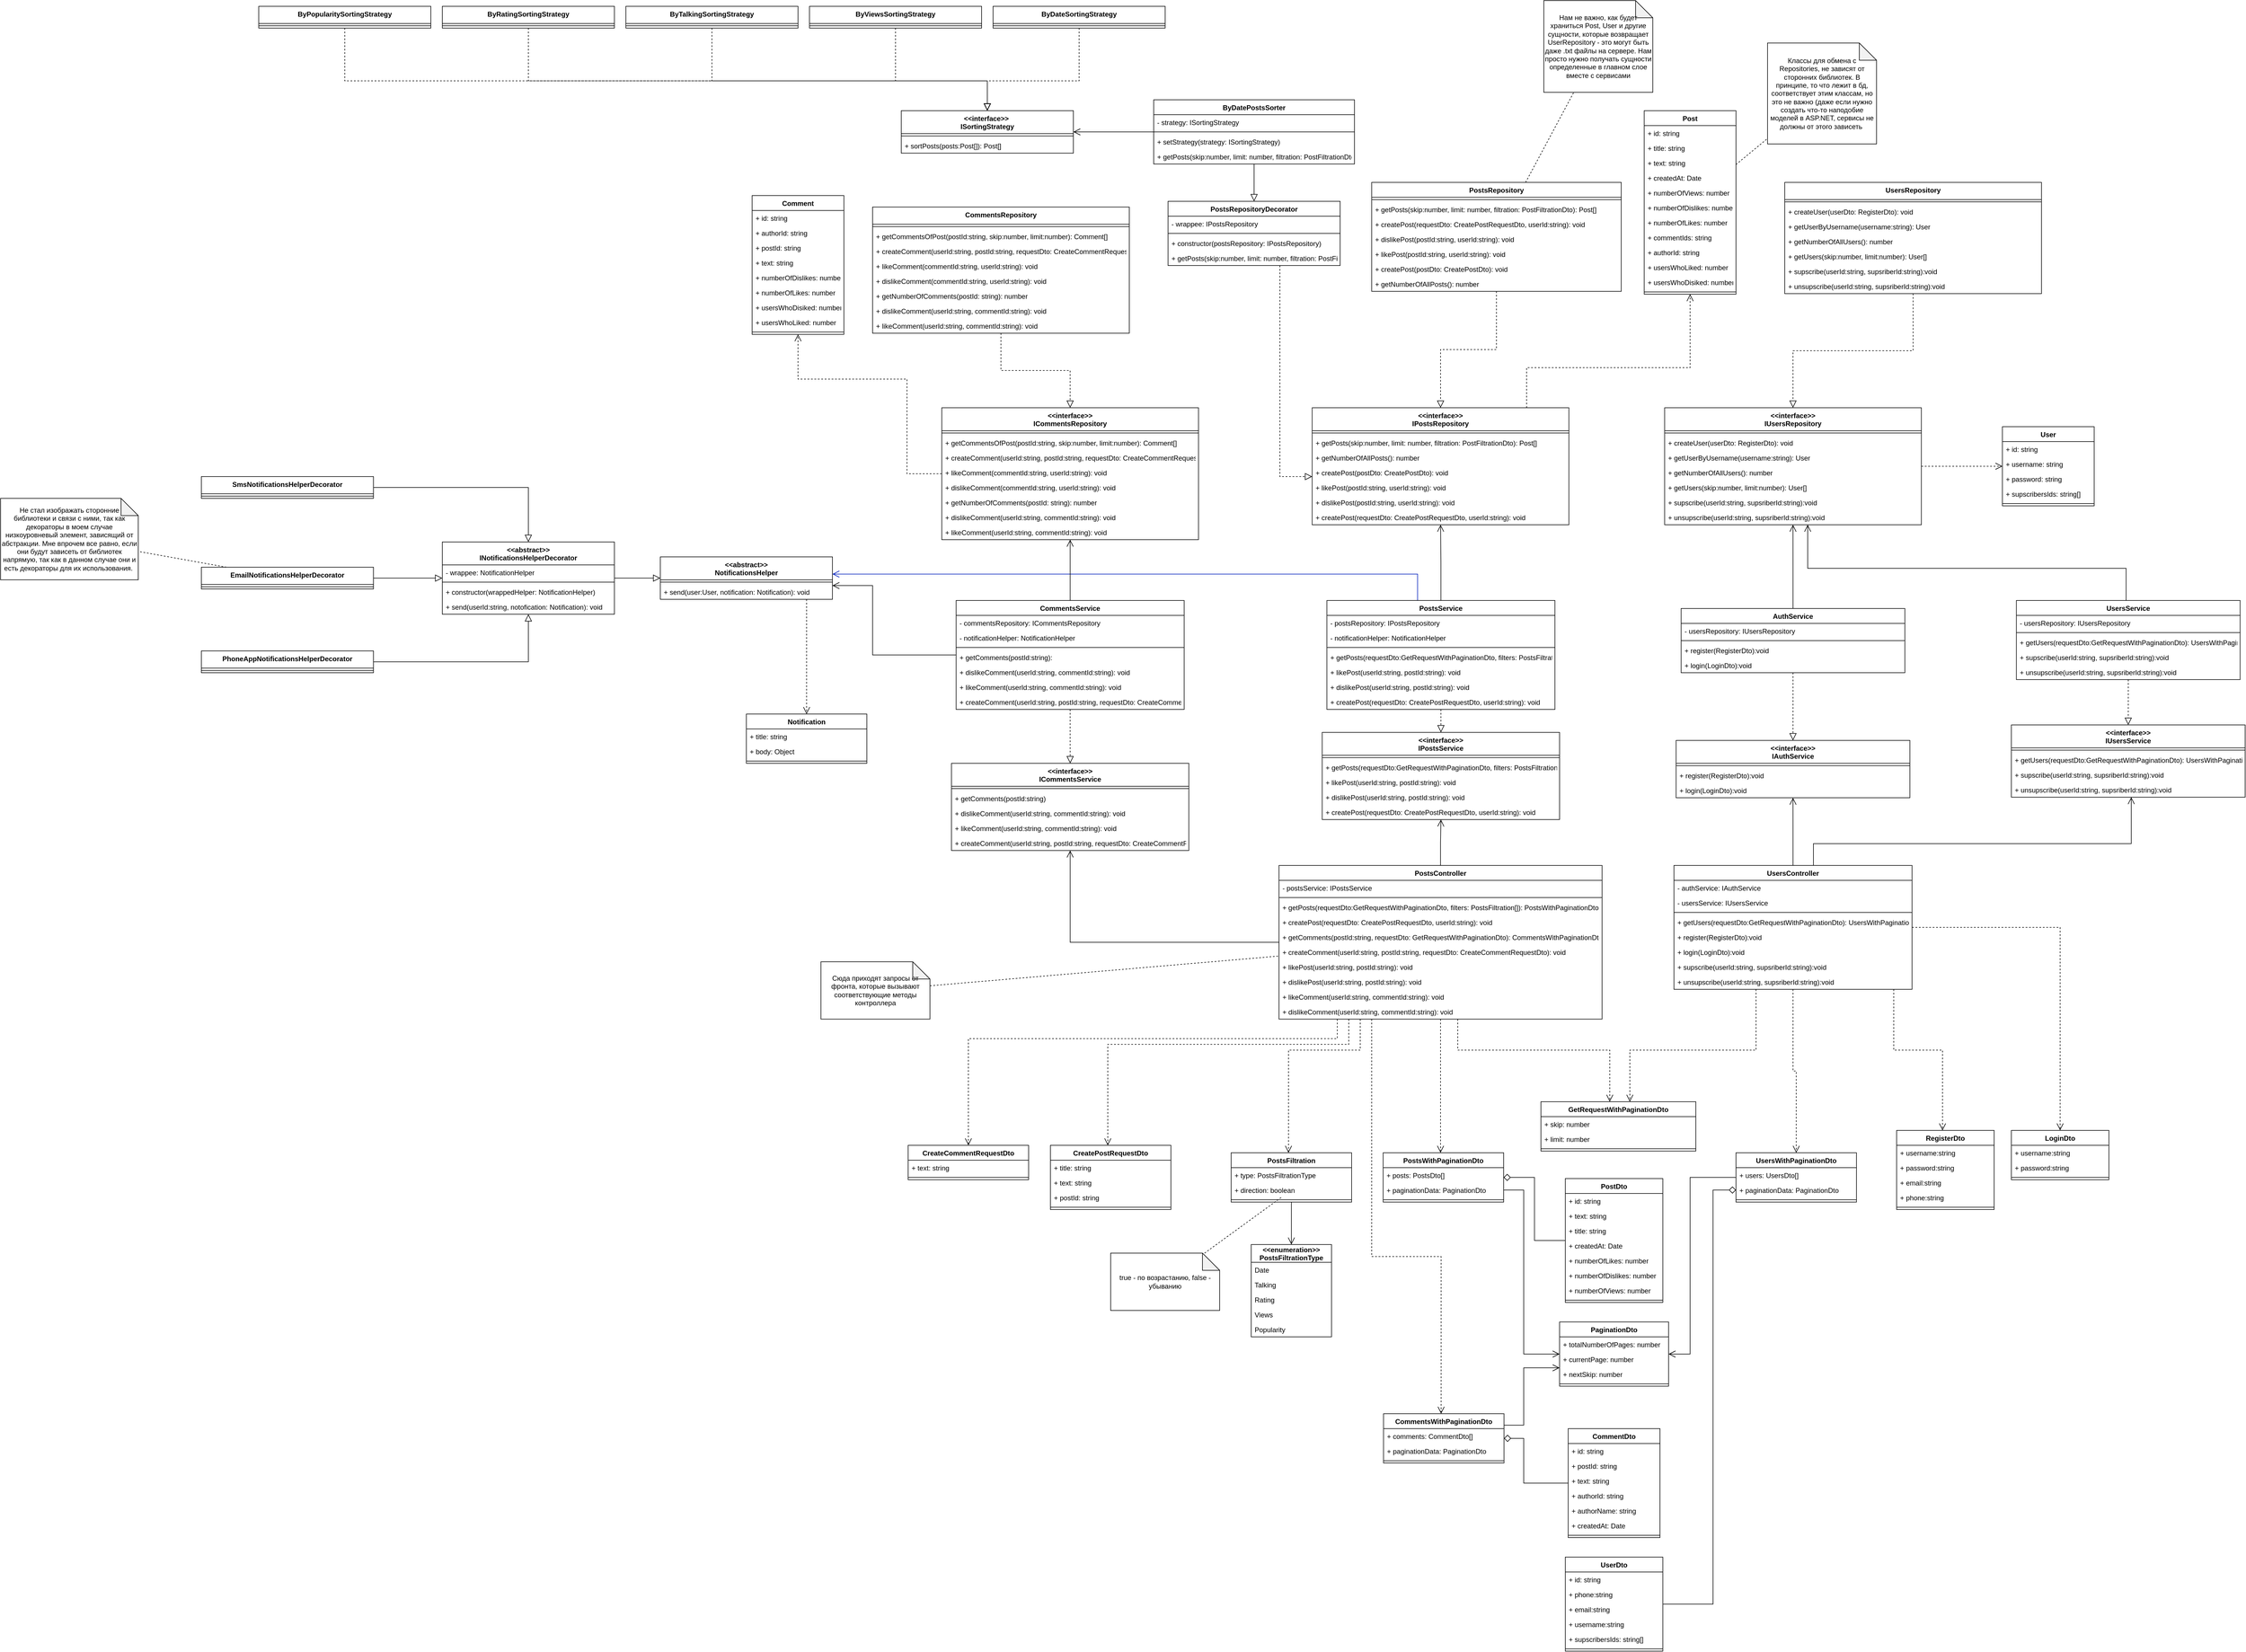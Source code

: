 <mxfile version="20.4.1" type="github">
  <diagram id="F95wo3n_SIfFYO3eJ3C-" name="Страница 1">
    <mxGraphModel dx="8005" dy="4349" grid="1" gridSize="10" guides="1" tooltips="1" connect="1" arrows="1" fold="1" page="1" pageScale="1" pageWidth="827" pageHeight="1169" math="0" shadow="0">
      <root>
        <mxCell id="0" />
        <mxCell id="1" parent="0" />
        <mxCell id="58PTY_vBODCg1kWdzX_q-9" style="edgeStyle=orthogonalEdgeStyle;rounded=0;orthogonalLoop=1;jettySize=auto;html=1;endArrow=open;endFill=0;endSize=10;startSize=10;" parent="1" source="58PTY_vBODCg1kWdzX_q-12" target="58PTY_vBODCg1kWdzX_q-22" edge="1">
          <mxGeometry relative="1" as="geometry" />
        </mxCell>
        <mxCell id="58PTY_vBODCg1kWdzX_q-10" style="edgeStyle=orthogonalEdgeStyle;rounded=0;orthogonalLoop=1;jettySize=auto;html=1;startArrow=none;startFill=0;endArrow=open;endFill=0;startSize=10;endSize=10;dashed=1;" parent="1" source="58PTY_vBODCg1kWdzX_q-12" target="58PTY_vBODCg1kWdzX_q-27" edge="1">
          <mxGeometry relative="1" as="geometry">
            <Array as="points">
              <mxPoint x="390" y="840" />
              <mxPoint x="390" y="840" />
            </Array>
          </mxGeometry>
        </mxCell>
        <mxCell id="58PTY_vBODCg1kWdzX_q-11" style="edgeStyle=orthogonalEdgeStyle;rounded=0;orthogonalLoop=1;jettySize=auto;html=1;dashed=1;startArrow=none;startFill=0;endArrow=open;endFill=0;startSize=10;endSize=10;" parent="1" source="58PTY_vBODCg1kWdzX_q-12" target="58PTY_vBODCg1kWdzX_q-69" edge="1">
          <mxGeometry relative="1" as="geometry">
            <Array as="points">
              <mxPoint x="270" y="920" />
              <mxPoint x="145" y="920" />
            </Array>
            <mxPoint x="145" y="912" as="targetPoint" />
          </mxGeometry>
        </mxCell>
        <mxCell id="58PTY_vBODCg1kWdzX_q-169" style="edgeStyle=orthogonalEdgeStyle;rounded=0;orthogonalLoop=1;jettySize=auto;html=1;endArrow=open;endFill=0;startSize=10;endSize=10;strokeColor=none;" parent="1" source="58PTY_vBODCg1kWdzX_q-12" target="58PTY_vBODCg1kWdzX_q-166" edge="1">
          <mxGeometry relative="1" as="geometry" />
        </mxCell>
        <mxCell id="58PTY_vBODCg1kWdzX_q-223" style="edgeStyle=orthogonalEdgeStyle;rounded=0;orthogonalLoop=1;jettySize=auto;html=1;endArrow=open;endFill=0;startSize=10;endSize=10;" parent="1" source="58PTY_vBODCg1kWdzX_q-12" target="58PTY_vBODCg1kWdzX_q-214" edge="1">
          <mxGeometry relative="1" as="geometry" />
        </mxCell>
        <mxCell id="58PTY_vBODCg1kWdzX_q-237" style="edgeStyle=orthogonalEdgeStyle;rounded=0;orthogonalLoop=1;jettySize=auto;html=1;endArrow=open;endFill=0;startSize=10;endSize=10;dashed=1;" parent="1" source="58PTY_vBODCg1kWdzX_q-12" target="58PTY_vBODCg1kWdzX_q-225" edge="1">
          <mxGeometry relative="1" as="geometry">
            <Array as="points">
              <mxPoint x="250" y="910" />
              <mxPoint x="-170" y="910" />
            </Array>
          </mxGeometry>
        </mxCell>
        <mxCell id="wPjEiCeUmBrcP1VuyhUk-7" style="edgeStyle=orthogonalEdgeStyle;rounded=0;orthogonalLoop=1;jettySize=auto;html=1;endArrow=open;endFill=0;dashed=1;endSize=10;startSize=10;" edge="1" parent="1" source="58PTY_vBODCg1kWdzX_q-12" target="wPjEiCeUmBrcP1VuyhUk-3">
          <mxGeometry relative="1" as="geometry">
            <Array as="points">
              <mxPoint x="290" y="1280" />
              <mxPoint x="411" y="1280" />
            </Array>
          </mxGeometry>
        </mxCell>
        <mxCell id="wPjEiCeUmBrcP1VuyhUk-68" style="edgeStyle=orthogonalEdgeStyle;rounded=0;orthogonalLoop=1;jettySize=auto;html=1;startArrow=none;startFill=0;endArrow=open;endFill=0;startSize=10;endSize=10;dashed=1;" edge="1" parent="1" source="58PTY_vBODCg1kWdzX_q-12" target="wPjEiCeUmBrcP1VuyhUk-42">
          <mxGeometry relative="1" as="geometry">
            <Array as="points">
              <mxPoint x="440" y="920" />
              <mxPoint x="705" y="920" />
            </Array>
          </mxGeometry>
        </mxCell>
        <mxCell id="wPjEiCeUmBrcP1VuyhUk-140" style="edgeStyle=orthogonalEdgeStyle;rounded=0;orthogonalLoop=1;jettySize=auto;html=1;entryX=0.5;entryY=0;entryDx=0;entryDy=0;dashed=1;startArrow=none;startFill=0;endArrow=open;endFill=0;startSize=10;endSize=10;" edge="1" parent="1" source="58PTY_vBODCg1kWdzX_q-12" target="wPjEiCeUmBrcP1VuyhUk-135">
          <mxGeometry relative="1" as="geometry">
            <Array as="points">
              <mxPoint x="230" y="900" />
              <mxPoint x="-413" y="900" />
            </Array>
          </mxGeometry>
        </mxCell>
        <mxCell id="58PTY_vBODCg1kWdzX_q-12" value="PostsController" style="swimlane;fontStyle=1;align=center;verticalAlign=top;childLayout=stackLayout;horizontal=1;startSize=26;horizontalStack=0;resizeParent=1;resizeParentMax=0;resizeLast=0;collapsible=1;marginBottom=0;" parent="1" vertex="1">
          <mxGeometry x="128.44" y="598" width="563.12" height="268" as="geometry" />
        </mxCell>
        <mxCell id="58PTY_vBODCg1kWdzX_q-13" value="- postsService: IPostsService" style="text;strokeColor=none;fillColor=none;align=left;verticalAlign=top;spacingLeft=4;spacingRight=4;overflow=hidden;rotatable=0;points=[[0,0.5],[1,0.5]];portConstraint=eastwest;" parent="58PTY_vBODCg1kWdzX_q-12" vertex="1">
          <mxGeometry y="26" width="563.12" height="26" as="geometry" />
        </mxCell>
        <mxCell id="58PTY_vBODCg1kWdzX_q-14" value="" style="line;strokeWidth=1;fillColor=none;align=left;verticalAlign=middle;spacingTop=-1;spacingLeft=3;spacingRight=3;rotatable=0;labelPosition=right;points=[];portConstraint=eastwest;strokeColor=inherit;" parent="58PTY_vBODCg1kWdzX_q-12" vertex="1">
          <mxGeometry y="52" width="563.12" height="8" as="geometry" />
        </mxCell>
        <mxCell id="58PTY_vBODCg1kWdzX_q-15" value="+ getPosts(requestDto:GetRequestWithPaginationDto, filters: PostsFiltration[]): PostsWithPaginationDto" style="text;strokeColor=none;fillColor=none;align=left;verticalAlign=top;spacingLeft=4;spacingRight=4;overflow=hidden;rotatable=0;points=[[0,0.5],[1,0.5]];portConstraint=eastwest;" parent="58PTY_vBODCg1kWdzX_q-12" vertex="1">
          <mxGeometry y="60" width="563.12" height="26" as="geometry" />
        </mxCell>
        <mxCell id="58PTY_vBODCg1kWdzX_q-224" value="+ createPost(requestDto: CreatePostRequestDto, userId:string): void" style="text;strokeColor=none;fillColor=none;align=left;verticalAlign=top;spacingLeft=4;spacingRight=4;overflow=hidden;rotatable=0;points=[[0,0.5],[1,0.5]];portConstraint=eastwest;" parent="58PTY_vBODCg1kWdzX_q-12" vertex="1">
          <mxGeometry y="86" width="563.12" height="26" as="geometry" />
        </mxCell>
        <mxCell id="58PTY_vBODCg1kWdzX_q-238" value="+ getComments(postId:string, requestDto: GetRequestWithPaginationDto): CommentsWithPaginationDto" style="text;strokeColor=none;fillColor=none;align=left;verticalAlign=top;spacingLeft=4;spacingRight=4;overflow=hidden;rotatable=0;points=[[0,0.5],[1,0.5]];portConstraint=eastwest;" parent="58PTY_vBODCg1kWdzX_q-12" vertex="1">
          <mxGeometry y="112" width="563.12" height="26" as="geometry" />
        </mxCell>
        <mxCell id="wPjEiCeUmBrcP1VuyhUk-1" value="+ createComment(userId:string, postId:string, requestDto: CreateCommentRequestDto): void" style="text;strokeColor=none;fillColor=none;align=left;verticalAlign=top;spacingLeft=4;spacingRight=4;overflow=hidden;rotatable=0;points=[[0,0.5],[1,0.5]];portConstraint=eastwest;" vertex="1" parent="58PTY_vBODCg1kWdzX_q-12">
          <mxGeometry y="138" width="563.12" height="26" as="geometry" />
        </mxCell>
        <mxCell id="wPjEiCeUmBrcP1VuyhUk-116" value="+ likePost(userId:string, postId:string): void" style="text;strokeColor=none;fillColor=none;align=left;verticalAlign=top;spacingLeft=4;spacingRight=4;overflow=hidden;rotatable=0;points=[[0,0.5],[1,0.5]];portConstraint=eastwest;" vertex="1" parent="58PTY_vBODCg1kWdzX_q-12">
          <mxGeometry y="164" width="563.12" height="26" as="geometry" />
        </mxCell>
        <mxCell id="wPjEiCeUmBrcP1VuyhUk-117" value="+ dislikePost(userId:string, postId:string): void" style="text;strokeColor=none;fillColor=none;align=left;verticalAlign=top;spacingLeft=4;spacingRight=4;overflow=hidden;rotatable=0;points=[[0,0.5],[1,0.5]];portConstraint=eastwest;" vertex="1" parent="58PTY_vBODCg1kWdzX_q-12">
          <mxGeometry y="190" width="563.12" height="26" as="geometry" />
        </mxCell>
        <mxCell id="wPjEiCeUmBrcP1VuyhUk-118" value="+ likeComment(userId:string, commentId:string): void" style="text;strokeColor=none;fillColor=none;align=left;verticalAlign=top;spacingLeft=4;spacingRight=4;overflow=hidden;rotatable=0;points=[[0,0.5],[1,0.5]];portConstraint=eastwest;" vertex="1" parent="58PTY_vBODCg1kWdzX_q-12">
          <mxGeometry y="216" width="563.12" height="26" as="geometry" />
        </mxCell>
        <mxCell id="wPjEiCeUmBrcP1VuyhUk-119" value="+ dislikeComment(userId:string, commentId:string): void" style="text;strokeColor=none;fillColor=none;align=left;verticalAlign=top;spacingLeft=4;spacingRight=4;overflow=hidden;rotatable=0;points=[[0,0.5],[1,0.5]];portConstraint=eastwest;" vertex="1" parent="58PTY_vBODCg1kWdzX_q-12">
          <mxGeometry y="242" width="563.12" height="26" as="geometry" />
        </mxCell>
        <mxCell id="58PTY_vBODCg1kWdzX_q-16" style="edgeStyle=orthogonalEdgeStyle;rounded=0;orthogonalLoop=1;jettySize=auto;html=1;endArrow=block;endFill=0;startSize=10;endSize=10;dashed=1;" parent="1" source="58PTY_vBODCg1kWdzX_q-18" target="58PTY_vBODCg1kWdzX_q-22" edge="1">
          <mxGeometry relative="1" as="geometry" />
        </mxCell>
        <mxCell id="58PTY_vBODCg1kWdzX_q-17" style="edgeStyle=orthogonalEdgeStyle;rounded=0;orthogonalLoop=1;jettySize=auto;html=1;startArrow=none;startFill=0;endArrow=open;endFill=0;startSize=10;endSize=10;" parent="1" source="58PTY_vBODCg1kWdzX_q-18" target="58PTY_vBODCg1kWdzX_q-52" edge="1">
          <mxGeometry relative="1" as="geometry" />
        </mxCell>
        <mxCell id="wPjEiCeUmBrcP1VuyhUk-207" style="edgeStyle=orthogonalEdgeStyle;rounded=0;orthogonalLoop=1;jettySize=auto;html=1;startArrow=none;startFill=0;endArrow=open;endFill=0;startSize=10;endSize=10;fillColor=#0050ef;strokeColor=#001DBC;" edge="1" parent="1" source="58PTY_vBODCg1kWdzX_q-18" target="wPjEiCeUmBrcP1VuyhUk-197">
          <mxGeometry relative="1" as="geometry">
            <Array as="points">
              <mxPoint x="370" y="90" />
            </Array>
          </mxGeometry>
        </mxCell>
        <mxCell id="58PTY_vBODCg1kWdzX_q-18" value="PostsService" style="swimlane;fontStyle=1;align=center;verticalAlign=top;childLayout=stackLayout;horizontal=1;startSize=26;horizontalStack=0;resizeParent=1;resizeParentMax=0;resizeLast=0;collapsible=1;marginBottom=0;" parent="1" vertex="1">
          <mxGeometry x="211.88" y="136" width="397.5" height="190" as="geometry" />
        </mxCell>
        <mxCell id="58PTY_vBODCg1kWdzX_q-19" value="- postsRepository: IPostsRepository" style="text;strokeColor=none;fillColor=none;align=left;verticalAlign=top;spacingLeft=4;spacingRight=4;overflow=hidden;rotatable=0;points=[[0,0.5],[1,0.5]];portConstraint=eastwest;" parent="58PTY_vBODCg1kWdzX_q-18" vertex="1">
          <mxGeometry y="26" width="397.5" height="26" as="geometry" />
        </mxCell>
        <mxCell id="wPjEiCeUmBrcP1VuyhUk-206" value="- notificationHelper: NotificationHelper" style="text;strokeColor=none;fillColor=none;align=left;verticalAlign=top;spacingLeft=4;spacingRight=4;overflow=hidden;rotatable=0;points=[[0,0.5],[1,0.5]];portConstraint=eastwest;" vertex="1" parent="58PTY_vBODCg1kWdzX_q-18">
          <mxGeometry y="52" width="397.5" height="26" as="geometry" />
        </mxCell>
        <mxCell id="58PTY_vBODCg1kWdzX_q-20" value="" style="line;strokeWidth=1;fillColor=none;align=left;verticalAlign=middle;spacingTop=-1;spacingLeft=3;spacingRight=3;rotatable=0;labelPosition=right;points=[];portConstraint=eastwest;strokeColor=inherit;" parent="58PTY_vBODCg1kWdzX_q-18" vertex="1">
          <mxGeometry y="78" width="397.5" height="8" as="geometry" />
        </mxCell>
        <mxCell id="58PTY_vBODCg1kWdzX_q-21" value="+ getPosts(requestDto:GetRequestWithPaginationDto, filters: PostsFiltration[]): PostsWithPaginationDataDto" style="text;strokeColor=none;fillColor=none;align=left;verticalAlign=top;spacingLeft=4;spacingRight=4;overflow=hidden;rotatable=0;points=[[0,0.5],[1,0.5]];portConstraint=eastwest;" parent="58PTY_vBODCg1kWdzX_q-18" vertex="1">
          <mxGeometry y="86" width="397.5" height="26" as="geometry" />
        </mxCell>
        <mxCell id="wPjEiCeUmBrcP1VuyhUk-128" value="+ likePost(userId:string, postId:string): void" style="text;strokeColor=none;fillColor=none;align=left;verticalAlign=top;spacingLeft=4;spacingRight=4;overflow=hidden;rotatable=0;points=[[0,0.5],[1,0.5]];portConstraint=eastwest;" vertex="1" parent="58PTY_vBODCg1kWdzX_q-18">
          <mxGeometry y="112" width="397.5" height="26" as="geometry" />
        </mxCell>
        <mxCell id="wPjEiCeUmBrcP1VuyhUk-129" value="+ dislikePost(userId:string, postId:string): void" style="text;strokeColor=none;fillColor=none;align=left;verticalAlign=top;spacingLeft=4;spacingRight=4;overflow=hidden;rotatable=0;points=[[0,0.5],[1,0.5]];portConstraint=eastwest;" vertex="1" parent="58PTY_vBODCg1kWdzX_q-18">
          <mxGeometry y="138" width="397.5" height="26" as="geometry" />
        </mxCell>
        <mxCell id="wPjEiCeUmBrcP1VuyhUk-133" value="+ createPost(requestDto: CreatePostRequestDto, userId:string): void" style="text;strokeColor=none;fillColor=none;align=left;verticalAlign=top;spacingLeft=4;spacingRight=4;overflow=hidden;rotatable=0;points=[[0,0.5],[1,0.5]];portConstraint=eastwest;" vertex="1" parent="58PTY_vBODCg1kWdzX_q-18">
          <mxGeometry y="164" width="397.5" height="26" as="geometry" />
        </mxCell>
        <mxCell id="58PTY_vBODCg1kWdzX_q-22" value="&lt;&lt;interface&gt;&gt;&#xa;IPostsService" style="swimlane;fontStyle=1;align=center;verticalAlign=top;childLayout=stackLayout;horizontal=1;startSize=40;horizontalStack=0;resizeParent=1;resizeParentMax=0;resizeLast=0;collapsible=1;marginBottom=0;" parent="1" vertex="1">
          <mxGeometry x="203.75" y="366" width="413.75" height="152" as="geometry" />
        </mxCell>
        <mxCell id="58PTY_vBODCg1kWdzX_q-23" value="" style="line;strokeWidth=1;fillColor=none;align=left;verticalAlign=middle;spacingTop=-1;spacingLeft=3;spacingRight=3;rotatable=0;labelPosition=right;points=[];portConstraint=eastwest;strokeColor=inherit;" parent="58PTY_vBODCg1kWdzX_q-22" vertex="1">
          <mxGeometry y="40" width="413.75" height="8" as="geometry" />
        </mxCell>
        <mxCell id="58PTY_vBODCg1kWdzX_q-24" value="+ getPosts(requestDto:GetRequestWithPaginationDto, filters: PostsFiltration[]): PostsWithPaginationDto" style="text;strokeColor=none;fillColor=none;align=left;verticalAlign=top;spacingLeft=4;spacingRight=4;overflow=hidden;rotatable=0;points=[[0,0.5],[1,0.5]];portConstraint=eastwest;" parent="58PTY_vBODCg1kWdzX_q-22" vertex="1">
          <mxGeometry y="48" width="413.75" height="26" as="geometry" />
        </mxCell>
        <mxCell id="wPjEiCeUmBrcP1VuyhUk-126" value="+ likePost(userId:string, postId:string): void" style="text;strokeColor=none;fillColor=none;align=left;verticalAlign=top;spacingLeft=4;spacingRight=4;overflow=hidden;rotatable=0;points=[[0,0.5],[1,0.5]];portConstraint=eastwest;" vertex="1" parent="58PTY_vBODCg1kWdzX_q-22">
          <mxGeometry y="74" width="413.75" height="26" as="geometry" />
        </mxCell>
        <mxCell id="wPjEiCeUmBrcP1VuyhUk-127" value="+ dislikePost(userId:string, postId:string): void" style="text;strokeColor=none;fillColor=none;align=left;verticalAlign=top;spacingLeft=4;spacingRight=4;overflow=hidden;rotatable=0;points=[[0,0.5],[1,0.5]];portConstraint=eastwest;" vertex="1" parent="58PTY_vBODCg1kWdzX_q-22">
          <mxGeometry y="100" width="413.75" height="26" as="geometry" />
        </mxCell>
        <mxCell id="wPjEiCeUmBrcP1VuyhUk-132" value="+ createPost(requestDto: CreatePostRequestDto, userId:string): void" style="text;strokeColor=none;fillColor=none;align=left;verticalAlign=top;spacingLeft=4;spacingRight=4;overflow=hidden;rotatable=0;points=[[0,0.5],[1,0.5]];portConstraint=eastwest;" vertex="1" parent="58PTY_vBODCg1kWdzX_q-22">
          <mxGeometry y="126" width="413.75" height="26" as="geometry" />
        </mxCell>
        <mxCell id="58PTY_vBODCg1kWdzX_q-25" style="edgeStyle=orthogonalEdgeStyle;rounded=0;orthogonalLoop=1;jettySize=auto;html=1;endArrow=none;endFill=0;startSize=10;endSize=10;startArrow=diamond;startFill=0;" parent="1" source="58PTY_vBODCg1kWdzX_q-27" target="58PTY_vBODCg1kWdzX_q-31" edge="1">
          <mxGeometry relative="1" as="geometry" />
        </mxCell>
        <mxCell id="wPjEiCeUmBrcP1VuyhUk-9" style="edgeStyle=orthogonalEdgeStyle;rounded=0;orthogonalLoop=1;jettySize=auto;html=1;startArrow=none;startFill=0;endArrow=open;endFill=0;startSize=10;endSize=10;" edge="1" parent="1" source="58PTY_vBODCg1kWdzX_q-27" target="58PTY_vBODCg1kWdzX_q-40">
          <mxGeometry relative="1" as="geometry">
            <Array as="points">
              <mxPoint x="555" y="1164" />
              <mxPoint x="555" y="1450" />
            </Array>
          </mxGeometry>
        </mxCell>
        <mxCell id="58PTY_vBODCg1kWdzX_q-27" value="PostsWithPaginationDto" style="swimlane;fontStyle=1;align=center;verticalAlign=top;childLayout=stackLayout;horizontal=1;startSize=26;horizontalStack=0;resizeParent=1;resizeParentMax=0;resizeLast=0;collapsible=1;marginBottom=0;" parent="1" vertex="1">
          <mxGeometry x="310" y="1099" width="210" height="86" as="geometry" />
        </mxCell>
        <mxCell id="58PTY_vBODCg1kWdzX_q-28" value="+ posts: PostsDto[]" style="text;strokeColor=none;fillColor=none;align=left;verticalAlign=top;spacingLeft=4;spacingRight=4;overflow=hidden;rotatable=0;points=[[0,0.5],[1,0.5]];portConstraint=eastwest;" parent="58PTY_vBODCg1kWdzX_q-27" vertex="1">
          <mxGeometry y="26" width="210" height="26" as="geometry" />
        </mxCell>
        <mxCell id="58PTY_vBODCg1kWdzX_q-29" value="+ paginationData: PaginationDto" style="text;strokeColor=none;fillColor=none;align=left;verticalAlign=top;spacingLeft=4;spacingRight=4;overflow=hidden;rotatable=0;points=[[0,0.5],[1,0.5]];portConstraint=eastwest;" parent="58PTY_vBODCg1kWdzX_q-27" vertex="1">
          <mxGeometry y="52" width="210" height="26" as="geometry" />
        </mxCell>
        <mxCell id="58PTY_vBODCg1kWdzX_q-30" value="" style="line;strokeWidth=1;fillColor=none;align=left;verticalAlign=middle;spacingTop=-1;spacingLeft=3;spacingRight=3;rotatable=0;labelPosition=right;points=[];portConstraint=eastwest;strokeColor=inherit;" parent="58PTY_vBODCg1kWdzX_q-27" vertex="1">
          <mxGeometry y="78" width="210" height="8" as="geometry" />
        </mxCell>
        <mxCell id="58PTY_vBODCg1kWdzX_q-31" value="PostDto" style="swimlane;fontStyle=1;align=center;verticalAlign=top;childLayout=stackLayout;horizontal=1;startSize=26;horizontalStack=0;resizeParent=1;resizeParentMax=0;resizeLast=0;collapsible=1;marginBottom=0;" parent="1" vertex="1">
          <mxGeometry x="627.5" y="1144" width="170" height="216" as="geometry" />
        </mxCell>
        <mxCell id="58PTY_vBODCg1kWdzX_q-32" value="+ id: string" style="text;strokeColor=none;fillColor=none;align=left;verticalAlign=top;spacingLeft=4;spacingRight=4;overflow=hidden;rotatable=0;points=[[0,0.5],[1,0.5]];portConstraint=eastwest;" parent="58PTY_vBODCg1kWdzX_q-31" vertex="1">
          <mxGeometry y="26" width="170" height="26" as="geometry" />
        </mxCell>
        <mxCell id="58PTY_vBODCg1kWdzX_q-230" value="+ text: string" style="text;strokeColor=none;fillColor=none;align=left;verticalAlign=top;spacingLeft=4;spacingRight=4;overflow=hidden;rotatable=0;points=[[0,0.5],[1,0.5]];portConstraint=eastwest;" parent="58PTY_vBODCg1kWdzX_q-31" vertex="1">
          <mxGeometry y="52" width="170" height="26" as="geometry" />
        </mxCell>
        <mxCell id="58PTY_vBODCg1kWdzX_q-33" value="+ title: string" style="text;strokeColor=none;fillColor=none;align=left;verticalAlign=top;spacingLeft=4;spacingRight=4;overflow=hidden;rotatable=0;points=[[0,0.5],[1,0.5]];portConstraint=eastwest;" parent="58PTY_vBODCg1kWdzX_q-31" vertex="1">
          <mxGeometry y="78" width="170" height="26" as="geometry" />
        </mxCell>
        <mxCell id="58PTY_vBODCg1kWdzX_q-34" value="+ createdAt: Date" style="text;strokeColor=none;fillColor=none;align=left;verticalAlign=top;spacingLeft=4;spacingRight=4;overflow=hidden;rotatable=0;points=[[0,0.5],[1,0.5]];portConstraint=eastwest;" parent="58PTY_vBODCg1kWdzX_q-31" vertex="1">
          <mxGeometry y="104" width="170" height="26" as="geometry" />
        </mxCell>
        <mxCell id="58PTY_vBODCg1kWdzX_q-36" value="+ numberOfLikes: number" style="text;strokeColor=none;fillColor=none;align=left;verticalAlign=top;spacingLeft=4;spacingRight=4;overflow=hidden;rotatable=0;points=[[0,0.5],[1,0.5]];portConstraint=eastwest;" parent="58PTY_vBODCg1kWdzX_q-31" vertex="1">
          <mxGeometry y="130" width="170" height="26" as="geometry" />
        </mxCell>
        <mxCell id="58PTY_vBODCg1kWdzX_q-37" value="+ numberOfDislikes: number" style="text;strokeColor=none;fillColor=none;align=left;verticalAlign=top;spacingLeft=4;spacingRight=4;overflow=hidden;rotatable=0;points=[[0,0.5],[1,0.5]];portConstraint=eastwest;" parent="58PTY_vBODCg1kWdzX_q-31" vertex="1">
          <mxGeometry y="156" width="170" height="26" as="geometry" />
        </mxCell>
        <mxCell id="58PTY_vBODCg1kWdzX_q-38" value="+ numberOfViews: number" style="text;strokeColor=none;fillColor=none;align=left;verticalAlign=top;spacingLeft=4;spacingRight=4;overflow=hidden;rotatable=0;points=[[0,0.5],[1,0.5]];portConstraint=eastwest;" parent="58PTY_vBODCg1kWdzX_q-31" vertex="1">
          <mxGeometry y="182" width="170" height="26" as="geometry" />
        </mxCell>
        <mxCell id="58PTY_vBODCg1kWdzX_q-39" value="" style="line;strokeWidth=1;fillColor=none;align=left;verticalAlign=middle;spacingTop=-1;spacingLeft=3;spacingRight=3;rotatable=0;labelPosition=right;points=[];portConstraint=eastwest;strokeColor=inherit;" parent="58PTY_vBODCg1kWdzX_q-31" vertex="1">
          <mxGeometry y="208" width="170" height="8" as="geometry" />
        </mxCell>
        <mxCell id="58PTY_vBODCg1kWdzX_q-40" value="PaginationDto" style="swimlane;fontStyle=1;align=center;verticalAlign=top;childLayout=stackLayout;horizontal=1;startSize=26;horizontalStack=0;resizeParent=1;resizeParentMax=0;resizeLast=0;collapsible=1;marginBottom=0;" parent="1" vertex="1">
          <mxGeometry x="617.5" y="1394" width="190" height="112" as="geometry" />
        </mxCell>
        <mxCell id="58PTY_vBODCg1kWdzX_q-41" value="+ totalNumberOfPages: number" style="text;strokeColor=none;fillColor=none;align=left;verticalAlign=top;spacingLeft=4;spacingRight=4;overflow=hidden;rotatable=0;points=[[0,0.5],[1,0.5]];portConstraint=eastwest;" parent="58PTY_vBODCg1kWdzX_q-40" vertex="1">
          <mxGeometry y="26" width="190" height="26" as="geometry" />
        </mxCell>
        <mxCell id="58PTY_vBODCg1kWdzX_q-42" value="+ currentPage: number" style="text;strokeColor=none;fillColor=none;align=left;verticalAlign=top;spacingLeft=4;spacingRight=4;overflow=hidden;rotatable=0;points=[[0,0.5],[1,0.5]];portConstraint=eastwest;" parent="58PTY_vBODCg1kWdzX_q-40" vertex="1">
          <mxGeometry y="52" width="190" height="26" as="geometry" />
        </mxCell>
        <mxCell id="58PTY_vBODCg1kWdzX_q-43" value="+ nextSkip: number" style="text;strokeColor=none;fillColor=none;align=left;verticalAlign=top;spacingLeft=4;spacingRight=4;overflow=hidden;rotatable=0;points=[[0,0.5],[1,0.5]];portConstraint=eastwest;" parent="58PTY_vBODCg1kWdzX_q-40" vertex="1">
          <mxGeometry y="78" width="190" height="26" as="geometry" />
        </mxCell>
        <mxCell id="58PTY_vBODCg1kWdzX_q-44" value="" style="line;strokeWidth=1;fillColor=none;align=left;verticalAlign=middle;spacingTop=-1;spacingLeft=3;spacingRight=3;rotatable=0;labelPosition=right;points=[];portConstraint=eastwest;strokeColor=inherit;" parent="58PTY_vBODCg1kWdzX_q-40" vertex="1">
          <mxGeometry y="104" width="190" height="8" as="geometry" />
        </mxCell>
        <mxCell id="58PTY_vBODCg1kWdzX_q-45" style="edgeStyle=orthogonalEdgeStyle;rounded=0;orthogonalLoop=1;jettySize=auto;html=1;endArrow=block;endFill=0;startSize=10;endSize=10;dashed=1;" parent="1" source="58PTY_vBODCg1kWdzX_q-46" target="58PTY_vBODCg1kWdzX_q-52" edge="1">
          <mxGeometry relative="1" as="geometry" />
        </mxCell>
        <mxCell id="58PTY_vBODCg1kWdzX_q-46" value="PostsRepository" style="swimlane;fontStyle=1;align=center;verticalAlign=top;childLayout=stackLayout;horizontal=1;startSize=26;horizontalStack=0;resizeParent=1;resizeParentMax=0;resizeLast=0;collapsible=1;marginBottom=0;" parent="1" vertex="1">
          <mxGeometry x="290" y="-593" width="435" height="190" as="geometry" />
        </mxCell>
        <mxCell id="58PTY_vBODCg1kWdzX_q-48" value="" style="line;strokeWidth=1;fillColor=none;align=left;verticalAlign=middle;spacingTop=-1;spacingLeft=3;spacingRight=3;rotatable=0;labelPosition=right;points=[];portConstraint=eastwest;strokeColor=inherit;" parent="58PTY_vBODCg1kWdzX_q-46" vertex="1">
          <mxGeometry y="26" width="435" height="8" as="geometry" />
        </mxCell>
        <mxCell id="wPjEiCeUmBrcP1VuyhUk-145" value="+ getPosts(skip:number, limit: number, filtration: PostFiltrationDto): Post[]" style="text;strokeColor=none;fillColor=none;align=left;verticalAlign=top;spacingLeft=4;spacingRight=4;overflow=hidden;rotatable=0;points=[[0,0.5],[1,0.5]];portConstraint=eastwest;" vertex="1" parent="58PTY_vBODCg1kWdzX_q-46">
          <mxGeometry y="34" width="435" height="26" as="geometry" />
        </mxCell>
        <mxCell id="wPjEiCeUmBrcP1VuyhUk-150" value="+ createPost(requestDto: CreatePostRequestDto, userId:string): void" style="text;strokeColor=none;fillColor=none;align=left;verticalAlign=top;spacingLeft=4;spacingRight=4;overflow=hidden;rotatable=0;points=[[0,0.5],[1,0.5]];portConstraint=eastwest;" vertex="1" parent="58PTY_vBODCg1kWdzX_q-46">
          <mxGeometry y="60" width="435" height="26" as="geometry" />
        </mxCell>
        <mxCell id="wPjEiCeUmBrcP1VuyhUk-149" value="+ dislikePost(postId:string, userId:string): void" style="text;strokeColor=none;fillColor=none;align=left;verticalAlign=top;spacingLeft=4;spacingRight=4;overflow=hidden;rotatable=0;points=[[0,0.5],[1,0.5]];portConstraint=eastwest;" vertex="1" parent="58PTY_vBODCg1kWdzX_q-46">
          <mxGeometry y="86" width="435" height="26" as="geometry" />
        </mxCell>
        <mxCell id="wPjEiCeUmBrcP1VuyhUk-148" value="+ likePost(postId:string, userId:string): void" style="text;strokeColor=none;fillColor=none;align=left;verticalAlign=top;spacingLeft=4;spacingRight=4;overflow=hidden;rotatable=0;points=[[0,0.5],[1,0.5]];portConstraint=eastwest;" vertex="1" parent="58PTY_vBODCg1kWdzX_q-46">
          <mxGeometry y="112" width="435" height="26" as="geometry" />
        </mxCell>
        <mxCell id="wPjEiCeUmBrcP1VuyhUk-147" value="+ createPost(postDto: CreatePostDto): void" style="text;strokeColor=none;fillColor=none;align=left;verticalAlign=top;spacingLeft=4;spacingRight=4;overflow=hidden;rotatable=0;points=[[0,0.5],[1,0.5]];portConstraint=eastwest;" vertex="1" parent="58PTY_vBODCg1kWdzX_q-46">
          <mxGeometry y="138" width="435" height="26" as="geometry" />
        </mxCell>
        <mxCell id="wPjEiCeUmBrcP1VuyhUk-146" value="+ getNumberOfAllPosts(): number" style="text;strokeColor=none;fillColor=none;align=left;verticalAlign=top;spacingLeft=4;spacingRight=4;overflow=hidden;rotatable=0;points=[[0,0.5],[1,0.5]];portConstraint=eastwest;" vertex="1" parent="58PTY_vBODCg1kWdzX_q-46">
          <mxGeometry y="164" width="435" height="26" as="geometry" />
        </mxCell>
        <mxCell id="58PTY_vBODCg1kWdzX_q-51" style="edgeStyle=orthogonalEdgeStyle;rounded=0;orthogonalLoop=1;jettySize=auto;html=1;startArrow=none;startFill=0;endArrow=open;endFill=0;startSize=10;endSize=10;dashed=1;" parent="1" source="58PTY_vBODCg1kWdzX_q-52" target="58PTY_vBODCg1kWdzX_q-76" edge="1">
          <mxGeometry relative="1" as="geometry">
            <Array as="points">
              <mxPoint x="560" y="-270" />
              <mxPoint x="845" y="-270" />
            </Array>
          </mxGeometry>
        </mxCell>
        <mxCell id="58PTY_vBODCg1kWdzX_q-52" value="&lt;&lt;interface&gt;&gt;&#xa;IPostsRepository" style="swimlane;fontStyle=1;align=center;verticalAlign=top;childLayout=stackLayout;horizontal=1;startSize=40;horizontalStack=0;resizeParent=1;resizeParentMax=0;resizeLast=0;collapsible=1;marginBottom=0;" parent="1" vertex="1">
          <mxGeometry x="186.25" y="-200" width="447.5" height="204" as="geometry" />
        </mxCell>
        <mxCell id="58PTY_vBODCg1kWdzX_q-53" value="" style="line;strokeWidth=1;fillColor=none;align=left;verticalAlign=middle;spacingTop=-1;spacingLeft=3;spacingRight=3;rotatable=0;labelPosition=right;points=[];portConstraint=eastwest;strokeColor=inherit;" parent="58PTY_vBODCg1kWdzX_q-52" vertex="1">
          <mxGeometry y="40" width="447.5" height="8" as="geometry" />
        </mxCell>
        <mxCell id="58PTY_vBODCg1kWdzX_q-54" value="+ getPosts(skip:number, limit: number, filtration: PostFiltrationDto): Post[]" style="text;strokeColor=none;fillColor=none;align=left;verticalAlign=top;spacingLeft=4;spacingRight=4;overflow=hidden;rotatable=0;points=[[0,0.5],[1,0.5]];portConstraint=eastwest;" parent="58PTY_vBODCg1kWdzX_q-52" vertex="1">
          <mxGeometry y="48" width="447.5" height="26" as="geometry" />
        </mxCell>
        <mxCell id="58PTY_vBODCg1kWdzX_q-55" value="+ getNumberOfAllPosts(): number" style="text;strokeColor=none;fillColor=none;align=left;verticalAlign=top;spacingLeft=4;spacingRight=4;overflow=hidden;rotatable=0;points=[[0,0.5],[1,0.5]];portConstraint=eastwest;" parent="58PTY_vBODCg1kWdzX_q-52" vertex="1">
          <mxGeometry y="74" width="447.5" height="26" as="geometry" />
        </mxCell>
        <mxCell id="wPjEiCeUmBrcP1VuyhUk-13" value="+ createPost(postDto: CreatePostDto): void" style="text;strokeColor=none;fillColor=none;align=left;verticalAlign=top;spacingLeft=4;spacingRight=4;overflow=hidden;rotatable=0;points=[[0,0.5],[1,0.5]];portConstraint=eastwest;" vertex="1" parent="58PTY_vBODCg1kWdzX_q-52">
          <mxGeometry y="100" width="447.5" height="26" as="geometry" />
        </mxCell>
        <mxCell id="wPjEiCeUmBrcP1VuyhUk-20" value="+ likePost(postId:string, userId:string): void" style="text;strokeColor=none;fillColor=none;align=left;verticalAlign=top;spacingLeft=4;spacingRight=4;overflow=hidden;rotatable=0;points=[[0,0.5],[1,0.5]];portConstraint=eastwest;" vertex="1" parent="58PTY_vBODCg1kWdzX_q-52">
          <mxGeometry y="126" width="447.5" height="26" as="geometry" />
        </mxCell>
        <mxCell id="wPjEiCeUmBrcP1VuyhUk-21" value="+ dislikePost(postId:string, userId:string): void" style="text;strokeColor=none;fillColor=none;align=left;verticalAlign=top;spacingLeft=4;spacingRight=4;overflow=hidden;rotatable=0;points=[[0,0.5],[1,0.5]];portConstraint=eastwest;" vertex="1" parent="58PTY_vBODCg1kWdzX_q-52">
          <mxGeometry y="152" width="447.5" height="26" as="geometry" />
        </mxCell>
        <mxCell id="wPjEiCeUmBrcP1VuyhUk-134" value="+ createPost(requestDto: CreatePostRequestDto, userId:string): void" style="text;strokeColor=none;fillColor=none;align=left;verticalAlign=top;spacingLeft=4;spacingRight=4;overflow=hidden;rotatable=0;points=[[0,0.5],[1,0.5]];portConstraint=eastwest;" vertex="1" parent="58PTY_vBODCg1kWdzX_q-52">
          <mxGeometry y="178" width="447.5" height="26" as="geometry" />
        </mxCell>
        <mxCell id="58PTY_vBODCg1kWdzX_q-62" value="&lt;&lt;enumeration&gt;&gt;&#xa;PostsFiltrationType" style="swimlane;fontStyle=1;childLayout=stackLayout;horizontal=1;startSize=31;horizontalStack=0;resizeParent=1;resizeParentMax=0;resizeLast=0;collapsible=1;marginBottom=0;labelBackgroundColor=none;fontColor=#000000;" parent="1" vertex="1">
          <mxGeometry x="80" y="1259" width="140" height="161" as="geometry" />
        </mxCell>
        <mxCell id="58PTY_vBODCg1kWdzX_q-63" value="Date" style="text;align=left;verticalAlign=top;spacingLeft=4;spacingRight=4;overflow=hidden;rotatable=0;points=[[0,0.5],[1,0.5]];portConstraint=eastwest;labelBackgroundColor=none;fontColor=#000000;" parent="58PTY_vBODCg1kWdzX_q-62" vertex="1">
          <mxGeometry y="31" width="140" height="26" as="geometry" />
        </mxCell>
        <mxCell id="58PTY_vBODCg1kWdzX_q-64" value="Talking" style="text;align=left;verticalAlign=top;spacingLeft=4;spacingRight=4;overflow=hidden;rotatable=0;points=[[0,0.5],[1,0.5]];portConstraint=eastwest;labelBackgroundColor=none;fontColor=#000000;" parent="58PTY_vBODCg1kWdzX_q-62" vertex="1">
          <mxGeometry y="57" width="140" height="26" as="geometry" />
        </mxCell>
        <mxCell id="58PTY_vBODCg1kWdzX_q-65" value="Rating" style="text;align=left;verticalAlign=top;spacingLeft=4;spacingRight=4;overflow=hidden;rotatable=0;points=[[0,0.5],[1,0.5]];portConstraint=eastwest;labelBackgroundColor=none;fontColor=#000000;" parent="58PTY_vBODCg1kWdzX_q-62" vertex="1">
          <mxGeometry y="83" width="140" height="26" as="geometry" />
        </mxCell>
        <mxCell id="58PTY_vBODCg1kWdzX_q-66" value="Views" style="text;align=left;verticalAlign=top;spacingLeft=4;spacingRight=4;overflow=hidden;rotatable=0;points=[[0,0.5],[1,0.5]];portConstraint=eastwest;labelBackgroundColor=none;fontColor=#000000;" parent="58PTY_vBODCg1kWdzX_q-62" vertex="1">
          <mxGeometry y="109" width="140" height="26" as="geometry" />
        </mxCell>
        <mxCell id="58PTY_vBODCg1kWdzX_q-67" value="Popularity" style="text;align=left;verticalAlign=top;spacingLeft=4;spacingRight=4;overflow=hidden;rotatable=0;points=[[0,0.5],[1,0.5]];portConstraint=eastwest;labelBackgroundColor=none;fontColor=#000000;" parent="58PTY_vBODCg1kWdzX_q-62" vertex="1">
          <mxGeometry y="135" width="140" height="26" as="geometry" />
        </mxCell>
        <mxCell id="58PTY_vBODCg1kWdzX_q-68" style="edgeStyle=orthogonalEdgeStyle;rounded=0;orthogonalLoop=1;jettySize=auto;html=1;startArrow=none;startFill=0;endArrow=open;endFill=0;startSize=10;endSize=10;" parent="1" source="58PTY_vBODCg1kWdzX_q-69" target="58PTY_vBODCg1kWdzX_q-62" edge="1">
          <mxGeometry relative="1" as="geometry" />
        </mxCell>
        <mxCell id="58PTY_vBODCg1kWdzX_q-69" value="PostsFiltration" style="swimlane;fontStyle=1;align=center;verticalAlign=top;childLayout=stackLayout;horizontal=1;startSize=26;horizontalStack=0;resizeParent=1;resizeParentMax=0;resizeLast=0;collapsible=1;marginBottom=0;" parent="1" vertex="1">
          <mxGeometry x="45" y="1099" width="210" height="86" as="geometry" />
        </mxCell>
        <mxCell id="58PTY_vBODCg1kWdzX_q-70" value="+ type: PostsFiltrationType" style="text;strokeColor=none;fillColor=none;align=left;verticalAlign=top;spacingLeft=4;spacingRight=4;overflow=hidden;rotatable=0;points=[[0,0.5],[1,0.5]];portConstraint=eastwest;" parent="58PTY_vBODCg1kWdzX_q-69" vertex="1">
          <mxGeometry y="26" width="210" height="26" as="geometry" />
        </mxCell>
        <mxCell id="58PTY_vBODCg1kWdzX_q-71" value="+ direction: boolean " style="text;strokeColor=none;fillColor=none;align=left;verticalAlign=top;spacingLeft=4;spacingRight=4;overflow=hidden;rotatable=0;points=[[0,0.5],[1,0.5]];portConstraint=eastwest;" parent="58PTY_vBODCg1kWdzX_q-69" vertex="1">
          <mxGeometry y="52" width="210" height="26" as="geometry" />
        </mxCell>
        <mxCell id="58PTY_vBODCg1kWdzX_q-72" value="" style="line;strokeWidth=1;fillColor=none;align=left;verticalAlign=middle;spacingTop=-1;spacingLeft=3;spacingRight=3;rotatable=0;labelPosition=right;points=[];portConstraint=eastwest;strokeColor=inherit;" parent="58PTY_vBODCg1kWdzX_q-69" vertex="1">
          <mxGeometry y="78" width="210" height="8" as="geometry" />
        </mxCell>
        <mxCell id="58PTY_vBODCg1kWdzX_q-73" value="true - по возрастанию, false - убыванию" style="shape=note;whiteSpace=wrap;html=1;backgroundOutline=1;darkOpacity=0.05;" parent="1" vertex="1">
          <mxGeometry x="-165" y="1274" width="190" height="100" as="geometry" />
        </mxCell>
        <mxCell id="58PTY_vBODCg1kWdzX_q-74" value="" style="endArrow=none;dashed=1;html=1;rounded=0;startSize=10;endSize=10;" parent="1" source="58PTY_vBODCg1kWdzX_q-71" target="58PTY_vBODCg1kWdzX_q-73" edge="1">
          <mxGeometry width="50" height="50" relative="1" as="geometry">
            <mxPoint x="285" y="1369" as="sourcePoint" />
            <mxPoint x="335" y="1319" as="targetPoint" />
          </mxGeometry>
        </mxCell>
        <mxCell id="58PTY_vBODCg1kWdzX_q-76" value="Post" style="swimlane;fontStyle=1;align=center;verticalAlign=top;childLayout=stackLayout;horizontal=1;startSize=26;horizontalStack=0;resizeParent=1;resizeParentMax=0;resizeLast=0;collapsible=1;marginBottom=0;" parent="1" vertex="1">
          <mxGeometry x="765" y="-718" width="160" height="320" as="geometry" />
        </mxCell>
        <mxCell id="58PTY_vBODCg1kWdzX_q-77" value="+ id: string" style="text;strokeColor=none;fillColor=none;align=left;verticalAlign=top;spacingLeft=4;spacingRight=4;overflow=hidden;rotatable=0;points=[[0,0.5],[1,0.5]];portConstraint=eastwest;" parent="58PTY_vBODCg1kWdzX_q-76" vertex="1">
          <mxGeometry y="26" width="160" height="26" as="geometry" />
        </mxCell>
        <mxCell id="58PTY_vBODCg1kWdzX_q-78" value="+ title: string" style="text;strokeColor=none;fillColor=none;align=left;verticalAlign=top;spacingLeft=4;spacingRight=4;overflow=hidden;rotatable=0;points=[[0,0.5],[1,0.5]];portConstraint=eastwest;" parent="58PTY_vBODCg1kWdzX_q-76" vertex="1">
          <mxGeometry y="52" width="160" height="26" as="geometry" />
        </mxCell>
        <mxCell id="58PTY_vBODCg1kWdzX_q-79" value="+ text: string" style="text;strokeColor=none;fillColor=none;align=left;verticalAlign=top;spacingLeft=4;spacingRight=4;overflow=hidden;rotatable=0;points=[[0,0.5],[1,0.5]];portConstraint=eastwest;" parent="58PTY_vBODCg1kWdzX_q-76" vertex="1">
          <mxGeometry y="78" width="160" height="26" as="geometry" />
        </mxCell>
        <mxCell id="58PTY_vBODCg1kWdzX_q-80" value="+ createdAt: Date" style="text;strokeColor=none;fillColor=none;align=left;verticalAlign=top;spacingLeft=4;spacingRight=4;overflow=hidden;rotatable=0;points=[[0,0.5],[1,0.5]];portConstraint=eastwest;" parent="58PTY_vBODCg1kWdzX_q-76" vertex="1">
          <mxGeometry y="104" width="160" height="26" as="geometry" />
        </mxCell>
        <mxCell id="58PTY_vBODCg1kWdzX_q-81" value="+ numberOfViews: number" style="text;strokeColor=none;fillColor=none;align=left;verticalAlign=top;spacingLeft=4;spacingRight=4;overflow=hidden;rotatable=0;points=[[0,0.5],[1,0.5]];portConstraint=eastwest;" parent="58PTY_vBODCg1kWdzX_q-76" vertex="1">
          <mxGeometry y="130" width="160" height="26" as="geometry" />
        </mxCell>
        <mxCell id="58PTY_vBODCg1kWdzX_q-82" value="+ numberOfDislikes: number" style="text;strokeColor=none;fillColor=none;align=left;verticalAlign=top;spacingLeft=4;spacingRight=4;overflow=hidden;rotatable=0;points=[[0,0.5],[1,0.5]];portConstraint=eastwest;" parent="58PTY_vBODCg1kWdzX_q-76" vertex="1">
          <mxGeometry y="156" width="160" height="26" as="geometry" />
        </mxCell>
        <mxCell id="58PTY_vBODCg1kWdzX_q-83" value="+ numberOfLikes: number" style="text;strokeColor=none;fillColor=none;align=left;verticalAlign=top;spacingLeft=4;spacingRight=4;overflow=hidden;rotatable=0;points=[[0,0.5],[1,0.5]];portConstraint=eastwest;" parent="58PTY_vBODCg1kWdzX_q-76" vertex="1">
          <mxGeometry y="182" width="160" height="26" as="geometry" />
        </mxCell>
        <mxCell id="58PTY_vBODCg1kWdzX_q-84" value="+ commentIds: string" style="text;strokeColor=none;fillColor=none;align=left;verticalAlign=top;spacingLeft=4;spacingRight=4;overflow=hidden;rotatable=0;points=[[0,0.5],[1,0.5]];portConstraint=eastwest;" parent="58PTY_vBODCg1kWdzX_q-76" vertex="1">
          <mxGeometry y="208" width="160" height="26" as="geometry" />
        </mxCell>
        <mxCell id="58PTY_vBODCg1kWdzX_q-150" value="+ authorId: string" style="text;strokeColor=none;fillColor=none;align=left;verticalAlign=top;spacingLeft=4;spacingRight=4;overflow=hidden;rotatable=0;points=[[0,0.5],[1,0.5]];portConstraint=eastwest;" parent="58PTY_vBODCg1kWdzX_q-76" vertex="1">
          <mxGeometry y="234" width="160" height="26" as="geometry" />
        </mxCell>
        <mxCell id="wPjEiCeUmBrcP1VuyhUk-14" value="+ usersWhoLiked: number" style="text;strokeColor=none;fillColor=none;align=left;verticalAlign=top;spacingLeft=4;spacingRight=4;overflow=hidden;rotatable=0;points=[[0,0.5],[1,0.5]];portConstraint=eastwest;" vertex="1" parent="58PTY_vBODCg1kWdzX_q-76">
          <mxGeometry y="260" width="160" height="26" as="geometry" />
        </mxCell>
        <mxCell id="wPjEiCeUmBrcP1VuyhUk-15" value="+ usersWhoDisiked: number" style="text;strokeColor=none;fillColor=none;align=left;verticalAlign=top;spacingLeft=4;spacingRight=4;overflow=hidden;rotatable=0;points=[[0,0.5],[1,0.5]];portConstraint=eastwest;" vertex="1" parent="58PTY_vBODCg1kWdzX_q-76">
          <mxGeometry y="286" width="160" height="26" as="geometry" />
        </mxCell>
        <mxCell id="58PTY_vBODCg1kWdzX_q-85" value="" style="line;strokeWidth=1;fillColor=none;align=left;verticalAlign=middle;spacingTop=-1;spacingLeft=3;spacingRight=3;rotatable=0;labelPosition=right;points=[];portConstraint=eastwest;strokeColor=inherit;" parent="58PTY_vBODCg1kWdzX_q-76" vertex="1">
          <mxGeometry y="312" width="160" height="8" as="geometry" />
        </mxCell>
        <mxCell id="58PTY_vBODCg1kWdzX_q-87" value="CommentDto" style="swimlane;fontStyle=1;align=center;verticalAlign=top;childLayout=stackLayout;horizontal=1;startSize=26;horizontalStack=0;resizeParent=1;resizeParentMax=0;resizeLast=0;collapsible=1;marginBottom=0;" parent="1" vertex="1">
          <mxGeometry x="632.5" y="1580" width="160" height="190" as="geometry" />
        </mxCell>
        <mxCell id="58PTY_vBODCg1kWdzX_q-88" value="+ id: string" style="text;strokeColor=none;fillColor=none;align=left;verticalAlign=top;spacingLeft=4;spacingRight=4;overflow=hidden;rotatable=0;points=[[0,0.5],[1,0.5]];portConstraint=eastwest;" parent="58PTY_vBODCg1kWdzX_q-87" vertex="1">
          <mxGeometry y="26" width="160" height="26" as="geometry" />
        </mxCell>
        <mxCell id="58PTY_vBODCg1kWdzX_q-232" value="+ postId: string" style="text;strokeColor=none;fillColor=none;align=left;verticalAlign=top;spacingLeft=4;spacingRight=4;overflow=hidden;rotatable=0;points=[[0,0.5],[1,0.5]];portConstraint=eastwest;" parent="58PTY_vBODCg1kWdzX_q-87" vertex="1">
          <mxGeometry y="52" width="160" height="26" as="geometry" />
        </mxCell>
        <mxCell id="58PTY_vBODCg1kWdzX_q-231" value="+ text: string" style="text;strokeColor=none;fillColor=none;align=left;verticalAlign=top;spacingLeft=4;spacingRight=4;overflow=hidden;rotatable=0;points=[[0,0.5],[1,0.5]];portConstraint=eastwest;" parent="58PTY_vBODCg1kWdzX_q-87" vertex="1">
          <mxGeometry y="78" width="160" height="26" as="geometry" />
        </mxCell>
        <mxCell id="58PTY_vBODCg1kWdzX_q-234" value="+ authorId: string" style="text;strokeColor=none;fillColor=none;align=left;verticalAlign=top;spacingLeft=4;spacingRight=4;overflow=hidden;rotatable=0;points=[[0,0.5],[1,0.5]];portConstraint=eastwest;" parent="58PTY_vBODCg1kWdzX_q-87" vertex="1">
          <mxGeometry y="104" width="160" height="26" as="geometry" />
        </mxCell>
        <mxCell id="58PTY_vBODCg1kWdzX_q-89" value="+ authorName: string" style="text;strokeColor=none;fillColor=none;align=left;verticalAlign=top;spacingLeft=4;spacingRight=4;overflow=hidden;rotatable=0;points=[[0,0.5],[1,0.5]];portConstraint=eastwest;" parent="58PTY_vBODCg1kWdzX_q-87" vertex="1">
          <mxGeometry y="130" width="160" height="26" as="geometry" />
        </mxCell>
        <mxCell id="58PTY_vBODCg1kWdzX_q-90" value="+ createdAt: Date" style="text;strokeColor=none;fillColor=none;align=left;verticalAlign=top;spacingLeft=4;spacingRight=4;overflow=hidden;rotatable=0;points=[[0,0.5],[1,0.5]];portConstraint=eastwest;" parent="58PTY_vBODCg1kWdzX_q-87" vertex="1">
          <mxGeometry y="156" width="160" height="26" as="geometry" />
        </mxCell>
        <mxCell id="58PTY_vBODCg1kWdzX_q-91" value="" style="line;strokeWidth=1;fillColor=none;align=left;verticalAlign=middle;spacingTop=-1;spacingLeft=3;spacingRight=3;rotatable=0;labelPosition=right;points=[];portConstraint=eastwest;strokeColor=inherit;" parent="58PTY_vBODCg1kWdzX_q-87" vertex="1">
          <mxGeometry y="182" width="160" height="8" as="geometry" />
        </mxCell>
        <mxCell id="58PTY_vBODCg1kWdzX_q-92" style="edgeStyle=orthogonalEdgeStyle;rounded=0;orthogonalLoop=1;jettySize=auto;html=1;dashed=1;startArrow=none;startFill=0;endArrow=block;endFill=0;startSize=10;endSize=10;" parent="1" source="58PTY_vBODCg1kWdzX_q-93" target="58PTY_vBODCg1kWdzX_q-52" edge="1">
          <mxGeometry relative="1" as="geometry">
            <Array as="points">
              <mxPoint x="130" y="-80" />
            </Array>
          </mxGeometry>
        </mxCell>
        <mxCell id="58PTY_vBODCg1kWdzX_q-93" value="PostsRepositoryDecorator" style="swimlane;fontStyle=1;align=center;verticalAlign=top;childLayout=stackLayout;horizontal=1;startSize=26;horizontalStack=0;resizeParent=1;resizeParentMax=0;resizeLast=0;collapsible=1;marginBottom=0;" parent="1" vertex="1">
          <mxGeometry x="-65" y="-560" width="300" height="112" as="geometry" />
        </mxCell>
        <mxCell id="58PTY_vBODCg1kWdzX_q-94" value="- wrappee: IPostsRepository" style="text;strokeColor=none;fillColor=none;align=left;verticalAlign=top;spacingLeft=4;spacingRight=4;overflow=hidden;rotatable=0;points=[[0,0.5],[1,0.5]];portConstraint=eastwest;" parent="58PTY_vBODCg1kWdzX_q-93" vertex="1">
          <mxGeometry y="26" width="300" height="26" as="geometry" />
        </mxCell>
        <mxCell id="58PTY_vBODCg1kWdzX_q-95" value="" style="line;strokeWidth=1;fillColor=none;align=left;verticalAlign=middle;spacingTop=-1;spacingLeft=3;spacingRight=3;rotatable=0;labelPosition=right;points=[];portConstraint=eastwest;strokeColor=inherit;" parent="58PTY_vBODCg1kWdzX_q-93" vertex="1">
          <mxGeometry y="52" width="300" height="8" as="geometry" />
        </mxCell>
        <mxCell id="58PTY_vBODCg1kWdzX_q-96" value="+ constructor(postsRepository: IPostsRepository)" style="text;strokeColor=none;fillColor=none;align=left;verticalAlign=top;spacingLeft=4;spacingRight=4;overflow=hidden;rotatable=0;points=[[0,0.5],[1,0.5]];portConstraint=eastwest;" parent="58PTY_vBODCg1kWdzX_q-93" vertex="1">
          <mxGeometry y="60" width="300" height="26" as="geometry" />
        </mxCell>
        <mxCell id="58PTY_vBODCg1kWdzX_q-97" value="+ getPosts(skip:number, limit: number, filtration: PostFiltrationDto): Post[]" style="text;strokeColor=none;fillColor=none;align=left;verticalAlign=top;spacingLeft=4;spacingRight=4;overflow=hidden;rotatable=0;points=[[0,0.5],[1,0.5]];portConstraint=eastwest;" parent="58PTY_vBODCg1kWdzX_q-93" vertex="1">
          <mxGeometry y="86" width="300" height="26" as="geometry" />
        </mxCell>
        <mxCell id="58PTY_vBODCg1kWdzX_q-98" style="edgeStyle=orthogonalEdgeStyle;rounded=0;orthogonalLoop=1;jettySize=auto;html=1;startArrow=none;startFill=0;endArrow=block;endFill=0;startSize=10;endSize=10;" parent="1" source="58PTY_vBODCg1kWdzX_q-100" target="58PTY_vBODCg1kWdzX_q-93" edge="1">
          <mxGeometry relative="1" as="geometry" />
        </mxCell>
        <mxCell id="58PTY_vBODCg1kWdzX_q-99" style="edgeStyle=orthogonalEdgeStyle;rounded=0;orthogonalLoop=1;jettySize=auto;html=1;startArrow=none;startFill=0;endArrow=open;endFill=0;startSize=10;endSize=10;" parent="1" source="58PTY_vBODCg1kWdzX_q-100" target="58PTY_vBODCg1kWdzX_q-107" edge="1">
          <mxGeometry relative="1" as="geometry" />
        </mxCell>
        <mxCell id="58PTY_vBODCg1kWdzX_q-100" value="ByDatePostsSorter" style="swimlane;fontStyle=1;align=center;verticalAlign=top;childLayout=stackLayout;horizontal=1;startSize=26;horizontalStack=0;resizeParent=1;resizeParentMax=0;resizeLast=0;collapsible=1;marginBottom=0;" parent="1" vertex="1">
          <mxGeometry x="-90" y="-737" width="350" height="112" as="geometry" />
        </mxCell>
        <mxCell id="58PTY_vBODCg1kWdzX_q-101" value="- strategy: ISortingStrategy" style="text;strokeColor=none;fillColor=none;align=left;verticalAlign=top;spacingLeft=4;spacingRight=4;overflow=hidden;rotatable=0;points=[[0,0.5],[1,0.5]];portConstraint=eastwest;" parent="58PTY_vBODCg1kWdzX_q-100" vertex="1">
          <mxGeometry y="26" width="350" height="26" as="geometry" />
        </mxCell>
        <mxCell id="58PTY_vBODCg1kWdzX_q-102" value="" style="line;strokeWidth=1;fillColor=none;align=left;verticalAlign=middle;spacingTop=-1;spacingLeft=3;spacingRight=3;rotatable=0;labelPosition=right;points=[];portConstraint=eastwest;strokeColor=inherit;" parent="58PTY_vBODCg1kWdzX_q-100" vertex="1">
          <mxGeometry y="52" width="350" height="8" as="geometry" />
        </mxCell>
        <mxCell id="58PTY_vBODCg1kWdzX_q-103" value="+ setStrategy(strategy: ISortingStrategy)" style="text;strokeColor=none;fillColor=none;align=left;verticalAlign=top;spacingLeft=4;spacingRight=4;overflow=hidden;rotatable=0;points=[[0,0.5],[1,0.5]];portConstraint=eastwest;" parent="58PTY_vBODCg1kWdzX_q-100" vertex="1">
          <mxGeometry y="60" width="350" height="26" as="geometry" />
        </mxCell>
        <mxCell id="58PTY_vBODCg1kWdzX_q-104" value="+ getPosts(skip:number, limit: number, filtration: PostFiltrationDto): Post[]" style="text;strokeColor=none;fillColor=none;align=left;verticalAlign=top;spacingLeft=4;spacingRight=4;overflow=hidden;rotatable=0;points=[[0,0.5],[1,0.5]];portConstraint=eastwest;" parent="58PTY_vBODCg1kWdzX_q-100" vertex="1">
          <mxGeometry y="86" width="350" height="26" as="geometry" />
        </mxCell>
        <mxCell id="58PTY_vBODCg1kWdzX_q-106" value="" style="endArrow=none;dashed=1;html=1;rounded=0;startSize=10;endSize=10;" parent="1" source="58PTY_vBODCg1kWdzX_q-76" edge="1" target="wPjEiCeUmBrcP1VuyhUk-12">
          <mxGeometry width="50" height="50" relative="1" as="geometry">
            <mxPoint x="898" y="-380" as="sourcePoint" />
            <mxPoint x="1224.0" y="-505.129" as="targetPoint" />
          </mxGeometry>
        </mxCell>
        <mxCell id="58PTY_vBODCg1kWdzX_q-107" value="&lt;&lt;interface&gt;&gt; &#xa;ISortingStrategy" style="swimlane;fontStyle=1;align=center;verticalAlign=top;childLayout=stackLayout;horizontal=1;startSize=40;horizontalStack=0;resizeParent=1;resizeParentMax=0;resizeLast=0;collapsible=1;marginBottom=0;" parent="1" vertex="1">
          <mxGeometry x="-530" y="-718" width="300" height="74" as="geometry" />
        </mxCell>
        <mxCell id="58PTY_vBODCg1kWdzX_q-108" value="" style="line;strokeWidth=1;fillColor=none;align=left;verticalAlign=middle;spacingTop=-1;spacingLeft=3;spacingRight=3;rotatable=0;labelPosition=right;points=[];portConstraint=eastwest;strokeColor=inherit;" parent="58PTY_vBODCg1kWdzX_q-107" vertex="1">
          <mxGeometry y="40" width="300" height="8" as="geometry" />
        </mxCell>
        <mxCell id="58PTY_vBODCg1kWdzX_q-109" value="+ sortPosts(posts:Post[]): Post[]" style="text;strokeColor=none;fillColor=none;align=left;verticalAlign=top;spacingLeft=4;spacingRight=4;overflow=hidden;rotatable=0;points=[[0,0.5],[1,0.5]];portConstraint=eastwest;" parent="58PTY_vBODCg1kWdzX_q-107" vertex="1">
          <mxGeometry y="48" width="300" height="26" as="geometry" />
        </mxCell>
        <mxCell id="58PTY_vBODCg1kWdzX_q-110" style="edgeStyle=orthogonalEdgeStyle;rounded=0;orthogonalLoop=1;jettySize=auto;html=1;startArrow=none;startFill=0;endArrow=block;endFill=0;startSize=10;endSize=10;dashed=1;" parent="1" source="58PTY_vBODCg1kWdzX_q-111" target="58PTY_vBODCg1kWdzX_q-107" edge="1">
          <mxGeometry relative="1" as="geometry">
            <Array as="points">
              <mxPoint x="-220" y="-770" />
              <mxPoint x="-380" y="-770" />
            </Array>
          </mxGeometry>
        </mxCell>
        <mxCell id="58PTY_vBODCg1kWdzX_q-111" value="ByDateSortingStrategy" style="swimlane;fontStyle=1;align=center;verticalAlign=top;childLayout=stackLayout;horizontal=1;startSize=30;horizontalStack=0;resizeParent=1;resizeParentMax=0;resizeLast=0;collapsible=1;marginBottom=0;" parent="1" vertex="1">
          <mxGeometry x="-370" y="-900" width="300" height="38" as="geometry" />
        </mxCell>
        <mxCell id="58PTY_vBODCg1kWdzX_q-112" value="" style="line;strokeWidth=1;fillColor=none;align=left;verticalAlign=middle;spacingTop=-1;spacingLeft=3;spacingRight=3;rotatable=0;labelPosition=right;points=[];portConstraint=eastwest;strokeColor=inherit;" parent="58PTY_vBODCg1kWdzX_q-111" vertex="1">
          <mxGeometry y="30" width="300" height="8" as="geometry" />
        </mxCell>
        <mxCell id="58PTY_vBODCg1kWdzX_q-114" style="edgeStyle=orthogonalEdgeStyle;rounded=0;orthogonalLoop=1;jettySize=auto;html=1;dashed=1;startArrow=none;startFill=0;endArrow=block;endFill=0;startSize=10;endSize=10;" parent="1" source="58PTY_vBODCg1kWdzX_q-115" target="58PTY_vBODCg1kWdzX_q-107" edge="1">
          <mxGeometry relative="1" as="geometry">
            <Array as="points">
              <mxPoint x="-540" y="-770" />
              <mxPoint x="-380" y="-770" />
            </Array>
          </mxGeometry>
        </mxCell>
        <mxCell id="58PTY_vBODCg1kWdzX_q-115" value="ByViewsSortingStrategy" style="swimlane;fontStyle=1;align=center;verticalAlign=top;childLayout=stackLayout;horizontal=1;startSize=30;horizontalStack=0;resizeParent=1;resizeParentMax=0;resizeLast=0;collapsible=1;marginBottom=0;" parent="1" vertex="1">
          <mxGeometry x="-690" y="-900" width="300" height="38" as="geometry" />
        </mxCell>
        <mxCell id="58PTY_vBODCg1kWdzX_q-116" value="" style="line;strokeWidth=1;fillColor=none;align=left;verticalAlign=middle;spacingTop=-1;spacingLeft=3;spacingRight=3;rotatable=0;labelPosition=right;points=[];portConstraint=eastwest;strokeColor=inherit;" parent="58PTY_vBODCg1kWdzX_q-115" vertex="1">
          <mxGeometry y="30" width="300" height="8" as="geometry" />
        </mxCell>
        <mxCell id="58PTY_vBODCg1kWdzX_q-118" style="edgeStyle=orthogonalEdgeStyle;rounded=0;orthogonalLoop=1;jettySize=auto;html=1;dashed=1;startArrow=none;startFill=0;endArrow=block;endFill=0;startSize=10;endSize=10;" parent="1" source="58PTY_vBODCg1kWdzX_q-119" target="58PTY_vBODCg1kWdzX_q-107" edge="1">
          <mxGeometry relative="1" as="geometry">
            <Array as="points">
              <mxPoint x="-860" y="-770" />
              <mxPoint x="-380" y="-770" />
            </Array>
          </mxGeometry>
        </mxCell>
        <mxCell id="58PTY_vBODCg1kWdzX_q-119" value="ByTalkingSortingStrategy" style="swimlane;fontStyle=1;align=center;verticalAlign=top;childLayout=stackLayout;horizontal=1;startSize=30;horizontalStack=0;resizeParent=1;resizeParentMax=0;resizeLast=0;collapsible=1;marginBottom=0;" parent="1" vertex="1">
          <mxGeometry x="-1010" y="-900" width="300" height="38" as="geometry" />
        </mxCell>
        <mxCell id="58PTY_vBODCg1kWdzX_q-120" value="" style="line;strokeWidth=1;fillColor=none;align=left;verticalAlign=middle;spacingTop=-1;spacingLeft=3;spacingRight=3;rotatable=0;labelPosition=right;points=[];portConstraint=eastwest;strokeColor=inherit;" parent="58PTY_vBODCg1kWdzX_q-119" vertex="1">
          <mxGeometry y="30" width="300" height="8" as="geometry" />
        </mxCell>
        <mxCell id="58PTY_vBODCg1kWdzX_q-122" style="edgeStyle=orthogonalEdgeStyle;rounded=0;orthogonalLoop=1;jettySize=auto;html=1;dashed=1;startArrow=none;startFill=0;endArrow=block;endFill=0;startSize=10;endSize=10;" parent="1" source="58PTY_vBODCg1kWdzX_q-123" target="58PTY_vBODCg1kWdzX_q-107" edge="1">
          <mxGeometry relative="1" as="geometry">
            <Array as="points">
              <mxPoint x="-1500" y="-770" />
              <mxPoint x="-380" y="-770" />
            </Array>
          </mxGeometry>
        </mxCell>
        <mxCell id="58PTY_vBODCg1kWdzX_q-123" value="ByPopularitySortingStrategy" style="swimlane;fontStyle=1;align=center;verticalAlign=top;childLayout=stackLayout;horizontal=1;startSize=30;horizontalStack=0;resizeParent=1;resizeParentMax=0;resizeLast=0;collapsible=1;marginBottom=0;" parent="1" vertex="1">
          <mxGeometry x="-1650" y="-900" width="300" height="38" as="geometry" />
        </mxCell>
        <mxCell id="58PTY_vBODCg1kWdzX_q-124" value="" style="line;strokeWidth=1;fillColor=none;align=left;verticalAlign=middle;spacingTop=-1;spacingLeft=3;spacingRight=3;rotatable=0;labelPosition=right;points=[];portConstraint=eastwest;strokeColor=inherit;" parent="58PTY_vBODCg1kWdzX_q-123" vertex="1">
          <mxGeometry y="30" width="300" height="8" as="geometry" />
        </mxCell>
        <mxCell id="58PTY_vBODCg1kWdzX_q-126" style="edgeStyle=orthogonalEdgeStyle;rounded=0;orthogonalLoop=1;jettySize=auto;html=1;dashed=1;startArrow=none;startFill=0;endArrow=block;endFill=0;startSize=10;endSize=10;" parent="1" source="58PTY_vBODCg1kWdzX_q-127" target="58PTY_vBODCg1kWdzX_q-107" edge="1">
          <mxGeometry relative="1" as="geometry">
            <Array as="points">
              <mxPoint x="-1180" y="-770" />
              <mxPoint x="-380" y="-770" />
            </Array>
          </mxGeometry>
        </mxCell>
        <mxCell id="58PTY_vBODCg1kWdzX_q-127" value="ByRatingSortingStrategy" style="swimlane;fontStyle=1;align=center;verticalAlign=top;childLayout=stackLayout;horizontal=1;startSize=30;horizontalStack=0;resizeParent=1;resizeParentMax=0;resizeLast=0;collapsible=1;marginBottom=0;" parent="1" vertex="1">
          <mxGeometry x="-1330" y="-900" width="300" height="38" as="geometry" />
        </mxCell>
        <mxCell id="58PTY_vBODCg1kWdzX_q-128" value="" style="line;strokeWidth=1;fillColor=none;align=left;verticalAlign=middle;spacingTop=-1;spacingLeft=3;spacingRight=3;rotatable=0;labelPosition=right;points=[];portConstraint=eastwest;strokeColor=inherit;" parent="58PTY_vBODCg1kWdzX_q-127" vertex="1">
          <mxGeometry y="30" width="300" height="8" as="geometry" />
        </mxCell>
        <mxCell id="58PTY_vBODCg1kWdzX_q-130" value="Cюда приходят запросы от фронта, которые вызывают соответствующие методы контроллера" style="shape=note;whiteSpace=wrap;html=1;backgroundOutline=1;darkOpacity=0.05;" parent="1" vertex="1">
          <mxGeometry x="-670" y="766" width="190" height="100" as="geometry" />
        </mxCell>
        <mxCell id="58PTY_vBODCg1kWdzX_q-132" value="Comment" style="swimlane;fontStyle=1;align=center;verticalAlign=top;childLayout=stackLayout;horizontal=1;startSize=26;horizontalStack=0;resizeParent=1;resizeParentMax=0;resizeLast=0;collapsible=1;marginBottom=0;" parent="1" vertex="1">
          <mxGeometry x="-790" y="-570" width="160" height="242" as="geometry" />
        </mxCell>
        <mxCell id="58PTY_vBODCg1kWdzX_q-133" value="+ id: string" style="text;strokeColor=none;fillColor=none;align=left;verticalAlign=top;spacingLeft=4;spacingRight=4;overflow=hidden;rotatable=0;points=[[0,0.5],[1,0.5]];portConstraint=eastwest;" parent="58PTY_vBODCg1kWdzX_q-132" vertex="1">
          <mxGeometry y="26" width="160" height="26" as="geometry" />
        </mxCell>
        <mxCell id="58PTY_vBODCg1kWdzX_q-134" value="+ authorId: string" style="text;strokeColor=none;fillColor=none;align=left;verticalAlign=top;spacingLeft=4;spacingRight=4;overflow=hidden;rotatable=0;points=[[0,0.5],[1,0.5]];portConstraint=eastwest;" parent="58PTY_vBODCg1kWdzX_q-132" vertex="1">
          <mxGeometry y="52" width="160" height="26" as="geometry" />
        </mxCell>
        <mxCell id="58PTY_vBODCg1kWdzX_q-233" value="+ postId: string" style="text;strokeColor=none;fillColor=none;align=left;verticalAlign=top;spacingLeft=4;spacingRight=4;overflow=hidden;rotatable=0;points=[[0,0.5],[1,0.5]];portConstraint=eastwest;" parent="58PTY_vBODCg1kWdzX_q-132" vertex="1">
          <mxGeometry y="78" width="160" height="26" as="geometry" />
        </mxCell>
        <mxCell id="58PTY_vBODCg1kWdzX_q-135" value="+ text: string" style="text;strokeColor=none;fillColor=none;align=left;verticalAlign=top;spacingLeft=4;spacingRight=4;overflow=hidden;rotatable=0;points=[[0,0.5],[1,0.5]];portConstraint=eastwest;" parent="58PTY_vBODCg1kWdzX_q-132" vertex="1">
          <mxGeometry y="104" width="160" height="26" as="geometry" />
        </mxCell>
        <mxCell id="wPjEiCeUmBrcP1VuyhUk-16" value="+ numberOfDislikes: number" style="text;strokeColor=none;fillColor=none;align=left;verticalAlign=top;spacingLeft=4;spacingRight=4;overflow=hidden;rotatable=0;points=[[0,0.5],[1,0.5]];portConstraint=eastwest;" vertex="1" parent="58PTY_vBODCg1kWdzX_q-132">
          <mxGeometry y="130" width="160" height="26" as="geometry" />
        </mxCell>
        <mxCell id="wPjEiCeUmBrcP1VuyhUk-17" value="+ numberOfLikes: number" style="text;strokeColor=none;fillColor=none;align=left;verticalAlign=top;spacingLeft=4;spacingRight=4;overflow=hidden;rotatable=0;points=[[0,0.5],[1,0.5]];portConstraint=eastwest;" vertex="1" parent="58PTY_vBODCg1kWdzX_q-132">
          <mxGeometry y="156" width="160" height="26" as="geometry" />
        </mxCell>
        <mxCell id="wPjEiCeUmBrcP1VuyhUk-19" value="+ usersWhoDisiked: number" style="text;strokeColor=none;fillColor=none;align=left;verticalAlign=top;spacingLeft=4;spacingRight=4;overflow=hidden;rotatable=0;points=[[0,0.5],[1,0.5]];portConstraint=eastwest;" vertex="1" parent="58PTY_vBODCg1kWdzX_q-132">
          <mxGeometry y="182" width="160" height="26" as="geometry" />
        </mxCell>
        <mxCell id="wPjEiCeUmBrcP1VuyhUk-18" value="+ usersWhoLiked: number" style="text;strokeColor=none;fillColor=none;align=left;verticalAlign=top;spacingLeft=4;spacingRight=4;overflow=hidden;rotatable=0;points=[[0,0.5],[1,0.5]];portConstraint=eastwest;" vertex="1" parent="58PTY_vBODCg1kWdzX_q-132">
          <mxGeometry y="208" width="160" height="26" as="geometry" />
        </mxCell>
        <mxCell id="58PTY_vBODCg1kWdzX_q-136" value="" style="line;strokeWidth=1;fillColor=none;align=left;verticalAlign=middle;spacingTop=-1;spacingLeft=3;spacingRight=3;rotatable=0;labelPosition=right;points=[];portConstraint=eastwest;strokeColor=inherit;" parent="58PTY_vBODCg1kWdzX_q-132" vertex="1">
          <mxGeometry y="234" width="160" height="8" as="geometry" />
        </mxCell>
        <mxCell id="58PTY_vBODCg1kWdzX_q-138" value="Нам не важно, как будет храниться Post, User и другие сущности, которые возвращает UserRepository - это могут быть даже .txt файлы на сервере. Нам просто нужно получать сущности определенные в главном слое вместе с сервисами" style="shape=note;whiteSpace=wrap;html=1;backgroundOutline=1;darkOpacity=0.05;" parent="1" vertex="1">
          <mxGeometry x="590" y="-910" width="190" height="160" as="geometry" />
        </mxCell>
        <mxCell id="58PTY_vBODCg1kWdzX_q-139" value="" style="endArrow=none;dashed=1;html=1;rounded=0;startSize=10;endSize=10;" parent="1" source="58PTY_vBODCg1kWdzX_q-46" target="58PTY_vBODCg1kWdzX_q-138" edge="1">
          <mxGeometry width="50" height="50" relative="1" as="geometry">
            <mxPoint x="460" y="-620" as="sourcePoint" />
            <mxPoint x="510" y="-670" as="targetPoint" />
          </mxGeometry>
        </mxCell>
        <mxCell id="58PTY_vBODCg1kWdzX_q-140" value="User" style="swimlane;fontStyle=1;align=center;verticalAlign=top;childLayout=stackLayout;horizontal=1;startSize=26;horizontalStack=0;resizeParent=1;resizeParentMax=0;resizeLast=0;collapsible=1;marginBottom=0;" parent="1" vertex="1">
          <mxGeometry x="1389.38" y="-167" width="160" height="138" as="geometry" />
        </mxCell>
        <mxCell id="58PTY_vBODCg1kWdzX_q-141" value="+ id: string" style="text;strokeColor=none;fillColor=none;align=left;verticalAlign=top;spacingLeft=4;spacingRight=4;overflow=hidden;rotatable=0;points=[[0,0.5],[1,0.5]];portConstraint=eastwest;" parent="58PTY_vBODCg1kWdzX_q-140" vertex="1">
          <mxGeometry y="26" width="160" height="26" as="geometry" />
        </mxCell>
        <mxCell id="58PTY_vBODCg1kWdzX_q-142" value="+ username: string" style="text;strokeColor=none;fillColor=none;align=left;verticalAlign=top;spacingLeft=4;spacingRight=4;overflow=hidden;rotatable=0;points=[[0,0.5],[1,0.5]];portConstraint=eastwest;" parent="58PTY_vBODCg1kWdzX_q-140" vertex="1">
          <mxGeometry y="52" width="160" height="26" as="geometry" />
        </mxCell>
        <mxCell id="58PTY_vBODCg1kWdzX_q-143" value="+ password: string" style="text;strokeColor=none;fillColor=none;align=left;verticalAlign=top;spacingLeft=4;spacingRight=4;overflow=hidden;rotatable=0;points=[[0,0.5],[1,0.5]];portConstraint=eastwest;" parent="58PTY_vBODCg1kWdzX_q-140" vertex="1">
          <mxGeometry y="78" width="160" height="26" as="geometry" />
        </mxCell>
        <mxCell id="wPjEiCeUmBrcP1VuyhUk-37" value="+ supscribersIds: string[]" style="text;strokeColor=none;fillColor=none;align=left;verticalAlign=top;spacingLeft=4;spacingRight=4;overflow=hidden;rotatable=0;points=[[0,0.5],[1,0.5]];portConstraint=eastwest;" vertex="1" parent="58PTY_vBODCg1kWdzX_q-140">
          <mxGeometry y="104" width="160" height="26" as="geometry" />
        </mxCell>
        <mxCell id="58PTY_vBODCg1kWdzX_q-149" value="" style="line;strokeWidth=1;fillColor=none;align=left;verticalAlign=middle;spacingTop=-1;spacingLeft=3;spacingRight=3;rotatable=0;labelPosition=right;points=[];portConstraint=eastwest;strokeColor=inherit;" parent="58PTY_vBODCg1kWdzX_q-140" vertex="1">
          <mxGeometry y="130" width="160" height="8" as="geometry" />
        </mxCell>
        <mxCell id="58PTY_vBODCg1kWdzX_q-161" style="edgeStyle=orthogonalEdgeStyle;rounded=0;orthogonalLoop=1;jettySize=auto;html=1;endArrow=block;endFill=0;startSize=10;endSize=10;dashed=1;" parent="1" source="58PTY_vBODCg1kWdzX_q-162" target="58PTY_vBODCg1kWdzX_q-166" edge="1">
          <mxGeometry relative="1" as="geometry" />
        </mxCell>
        <mxCell id="wPjEiCeUmBrcP1VuyhUk-35" style="edgeStyle=orthogonalEdgeStyle;rounded=0;orthogonalLoop=1;jettySize=auto;html=1;startArrow=none;startFill=0;endArrow=open;endFill=0;startSize=10;endSize=10;" edge="1" parent="1" source="58PTY_vBODCg1kWdzX_q-162" target="wPjEiCeUmBrcP1VuyhUk-24">
          <mxGeometry relative="1" as="geometry" />
        </mxCell>
        <mxCell id="58PTY_vBODCg1kWdzX_q-162" value="AuthService" style="swimlane;fontStyle=1;align=center;verticalAlign=top;childLayout=stackLayout;horizontal=1;startSize=26;horizontalStack=0;resizeParent=1;resizeParentMax=0;resizeLast=0;collapsible=1;marginBottom=0;" parent="1" vertex="1">
          <mxGeometry x="829.38" y="150" width="390" height="112" as="geometry" />
        </mxCell>
        <mxCell id="58PTY_vBODCg1kWdzX_q-163" value="- usersRepository: IUsersRepository" style="text;strokeColor=none;fillColor=none;align=left;verticalAlign=top;spacingLeft=4;spacingRight=4;overflow=hidden;rotatable=0;points=[[0,0.5],[1,0.5]];portConstraint=eastwest;" parent="58PTY_vBODCg1kWdzX_q-162" vertex="1">
          <mxGeometry y="26" width="390" height="26" as="geometry" />
        </mxCell>
        <mxCell id="58PTY_vBODCg1kWdzX_q-164" value="" style="line;strokeWidth=1;fillColor=none;align=left;verticalAlign=middle;spacingTop=-1;spacingLeft=3;spacingRight=3;rotatable=0;labelPosition=right;points=[];portConstraint=eastwest;strokeColor=inherit;" parent="58PTY_vBODCg1kWdzX_q-162" vertex="1">
          <mxGeometry y="52" width="390" height="8" as="geometry" />
        </mxCell>
        <mxCell id="58PTY_vBODCg1kWdzX_q-198" value="+ register(RegisterDto):void" style="text;strokeColor=none;fillColor=none;align=left;verticalAlign=top;spacingLeft=4;spacingRight=4;overflow=hidden;rotatable=0;points=[[0,0.5],[1,0.5]];portConstraint=eastwest;" parent="58PTY_vBODCg1kWdzX_q-162" vertex="1">
          <mxGeometry y="60" width="390" height="26" as="geometry" />
        </mxCell>
        <mxCell id="58PTY_vBODCg1kWdzX_q-199" value="+ login(LoginDto):void" style="text;strokeColor=none;fillColor=none;align=left;verticalAlign=top;spacingLeft=4;spacingRight=4;overflow=hidden;rotatable=0;points=[[0,0.5],[1,0.5]];portConstraint=eastwest;" parent="58PTY_vBODCg1kWdzX_q-162" vertex="1">
          <mxGeometry y="86" width="390" height="26" as="geometry" />
        </mxCell>
        <mxCell id="58PTY_vBODCg1kWdzX_q-166" value="&lt;&lt;interface&gt;&gt;&#xa;IAuthService" style="swimlane;fontStyle=1;align=center;verticalAlign=top;childLayout=stackLayout;horizontal=1;startSize=40;horizontalStack=0;resizeParent=1;resizeParentMax=0;resizeLast=0;collapsible=1;marginBottom=0;" parent="1" vertex="1">
          <mxGeometry x="820.63" y="380" width="407.5" height="100" as="geometry" />
        </mxCell>
        <mxCell id="58PTY_vBODCg1kWdzX_q-167" value="" style="line;strokeWidth=1;fillColor=none;align=left;verticalAlign=middle;spacingTop=-1;spacingLeft=3;spacingRight=3;rotatable=0;labelPosition=right;points=[];portConstraint=eastwest;strokeColor=inherit;" parent="58PTY_vBODCg1kWdzX_q-166" vertex="1">
          <mxGeometry y="40" width="407.5" height="8" as="geometry" />
        </mxCell>
        <mxCell id="58PTY_vBODCg1kWdzX_q-168" value="+ register(RegisterDto):void" style="text;strokeColor=none;fillColor=none;align=left;verticalAlign=top;spacingLeft=4;spacingRight=4;overflow=hidden;rotatable=0;points=[[0,0.5],[1,0.5]];portConstraint=eastwest;" parent="58PTY_vBODCg1kWdzX_q-166" vertex="1">
          <mxGeometry y="48" width="407.5" height="26" as="geometry" />
        </mxCell>
        <mxCell id="58PTY_vBODCg1kWdzX_q-171" value="+ login(LoginDto):void" style="text;strokeColor=none;fillColor=none;align=left;verticalAlign=top;spacingLeft=4;spacingRight=4;overflow=hidden;rotatable=0;points=[[0,0.5],[1,0.5]];portConstraint=eastwest;" parent="58PTY_vBODCg1kWdzX_q-166" vertex="1">
          <mxGeometry y="74" width="407.5" height="26" as="geometry" />
        </mxCell>
        <mxCell id="58PTY_vBODCg1kWdzX_q-172" value="RegisterDto" style="swimlane;fontStyle=1;align=center;verticalAlign=top;childLayout=stackLayout;horizontal=1;startSize=26;horizontalStack=0;resizeParent=1;resizeParentMax=0;resizeLast=0;collapsible=1;marginBottom=0;" parent="1" vertex="1">
          <mxGeometry x="1205" y="1060" width="170" height="138" as="geometry" />
        </mxCell>
        <mxCell id="58PTY_vBODCg1kWdzX_q-173" value="+ username:string" style="text;strokeColor=none;fillColor=none;align=left;verticalAlign=top;spacingLeft=4;spacingRight=4;overflow=hidden;rotatable=0;points=[[0,0.5],[1,0.5]];portConstraint=eastwest;" parent="58PTY_vBODCg1kWdzX_q-172" vertex="1">
          <mxGeometry y="26" width="170" height="26" as="geometry" />
        </mxCell>
        <mxCell id="58PTY_vBODCg1kWdzX_q-174" value="+ password:string" style="text;strokeColor=none;fillColor=none;align=left;verticalAlign=top;spacingLeft=4;spacingRight=4;overflow=hidden;rotatable=0;points=[[0,0.5],[1,0.5]];portConstraint=eastwest;" parent="58PTY_vBODCg1kWdzX_q-172" vertex="1">
          <mxGeometry y="52" width="170" height="26" as="geometry" />
        </mxCell>
        <mxCell id="58PTY_vBODCg1kWdzX_q-175" value="+ email:string" style="text;strokeColor=none;fillColor=none;align=left;verticalAlign=top;spacingLeft=4;spacingRight=4;overflow=hidden;rotatable=0;points=[[0,0.5],[1,0.5]];portConstraint=eastwest;" parent="58PTY_vBODCg1kWdzX_q-172" vertex="1">
          <mxGeometry y="78" width="170" height="26" as="geometry" />
        </mxCell>
        <mxCell id="58PTY_vBODCg1kWdzX_q-176" value="+ phone:string" style="text;strokeColor=none;fillColor=none;align=left;verticalAlign=top;spacingLeft=4;spacingRight=4;overflow=hidden;rotatable=0;points=[[0,0.5],[1,0.5]];portConstraint=eastwest;" parent="58PTY_vBODCg1kWdzX_q-172" vertex="1">
          <mxGeometry y="104" width="170" height="26" as="geometry" />
        </mxCell>
        <mxCell id="58PTY_vBODCg1kWdzX_q-180" value="" style="line;strokeWidth=1;fillColor=none;align=left;verticalAlign=middle;spacingTop=-1;spacingLeft=3;spacingRight=3;rotatable=0;labelPosition=right;points=[];portConstraint=eastwest;strokeColor=inherit;" parent="58PTY_vBODCg1kWdzX_q-172" vertex="1">
          <mxGeometry y="130" width="170" height="8" as="geometry" />
        </mxCell>
        <mxCell id="58PTY_vBODCg1kWdzX_q-182" value="LoginDto" style="swimlane;fontStyle=1;align=center;verticalAlign=top;childLayout=stackLayout;horizontal=1;startSize=26;horizontalStack=0;resizeParent=1;resizeParentMax=0;resizeLast=0;collapsible=1;marginBottom=0;" parent="1" vertex="1">
          <mxGeometry x="1405" y="1060" width="170" height="86" as="geometry" />
        </mxCell>
        <mxCell id="58PTY_vBODCg1kWdzX_q-183" value="+ username:string" style="text;strokeColor=none;fillColor=none;align=left;verticalAlign=top;spacingLeft=4;spacingRight=4;overflow=hidden;rotatable=0;points=[[0,0.5],[1,0.5]];portConstraint=eastwest;" parent="58PTY_vBODCg1kWdzX_q-182" vertex="1">
          <mxGeometry y="26" width="170" height="26" as="geometry" />
        </mxCell>
        <mxCell id="58PTY_vBODCg1kWdzX_q-184" value="+ password:string" style="text;strokeColor=none;fillColor=none;align=left;verticalAlign=top;spacingLeft=4;spacingRight=4;overflow=hidden;rotatable=0;points=[[0,0.5],[1,0.5]];portConstraint=eastwest;" parent="58PTY_vBODCg1kWdzX_q-182" vertex="1">
          <mxGeometry y="52" width="170" height="26" as="geometry" />
        </mxCell>
        <mxCell id="58PTY_vBODCg1kWdzX_q-187" value="" style="line;strokeWidth=1;fillColor=none;align=left;verticalAlign=middle;spacingTop=-1;spacingLeft=3;spacingRight=3;rotatable=0;labelPosition=right;points=[];portConstraint=eastwest;strokeColor=inherit;" parent="58PTY_vBODCg1kWdzX_q-182" vertex="1">
          <mxGeometry y="78" width="170" height="8" as="geometry" />
        </mxCell>
        <mxCell id="58PTY_vBODCg1kWdzX_q-193" style="edgeStyle=orthogonalEdgeStyle;rounded=0;orthogonalLoop=1;jettySize=auto;html=1;dashed=1;endArrow=open;endFill=0;startSize=10;endSize=10;" parent="1" source="58PTY_vBODCg1kWdzX_q-189" target="58PTY_vBODCg1kWdzX_q-172" edge="1">
          <mxGeometry relative="1" as="geometry">
            <Array as="points">
              <mxPoint x="1200" y="920" />
              <mxPoint x="1285" y="920" />
            </Array>
          </mxGeometry>
        </mxCell>
        <mxCell id="58PTY_vBODCg1kWdzX_q-194" style="edgeStyle=orthogonalEdgeStyle;rounded=0;orthogonalLoop=1;jettySize=auto;html=1;dashed=1;endArrow=open;endFill=0;startSize=10;endSize=10;" parent="1" source="58PTY_vBODCg1kWdzX_q-189" target="58PTY_vBODCg1kWdzX_q-182" edge="1">
          <mxGeometry relative="1" as="geometry" />
        </mxCell>
        <mxCell id="58PTY_vBODCg1kWdzX_q-195" style="edgeStyle=orthogonalEdgeStyle;rounded=0;orthogonalLoop=1;jettySize=auto;html=1;endArrow=open;endFill=0;startSize=10;endSize=10;" parent="1" source="58PTY_vBODCg1kWdzX_q-189" target="58PTY_vBODCg1kWdzX_q-166" edge="1">
          <mxGeometry relative="1" as="geometry" />
        </mxCell>
        <mxCell id="wPjEiCeUmBrcP1VuyhUk-65" style="edgeStyle=orthogonalEdgeStyle;rounded=0;orthogonalLoop=1;jettySize=auto;html=1;dashed=1;startArrow=none;startFill=0;endArrow=open;endFill=0;startSize=10;endSize=10;" edge="1" parent="1" source="58PTY_vBODCg1kWdzX_q-189" target="wPjEiCeUmBrcP1VuyhUk-61">
          <mxGeometry relative="1" as="geometry" />
        </mxCell>
        <mxCell id="wPjEiCeUmBrcP1VuyhUk-69" style="edgeStyle=orthogonalEdgeStyle;rounded=0;orthogonalLoop=1;jettySize=auto;html=1;dashed=1;startArrow=none;startFill=0;endArrow=open;endFill=0;startSize=10;endSize=10;" edge="1" parent="1" source="58PTY_vBODCg1kWdzX_q-189" target="wPjEiCeUmBrcP1VuyhUk-42">
          <mxGeometry relative="1" as="geometry">
            <Array as="points">
              <mxPoint x="960" y="920" />
              <mxPoint x="740" y="920" />
            </Array>
          </mxGeometry>
        </mxCell>
        <mxCell id="wPjEiCeUmBrcP1VuyhUk-99" style="edgeStyle=orthogonalEdgeStyle;rounded=0;orthogonalLoop=1;jettySize=auto;html=1;startArrow=none;startFill=0;endArrow=open;endFill=0;startSize=10;endSize=10;" edge="1" parent="1" source="58PTY_vBODCg1kWdzX_q-189" target="wPjEiCeUmBrcP1VuyhUk-88">
          <mxGeometry relative="1" as="geometry">
            <Array as="points">
              <mxPoint x="1060" y="560" />
              <mxPoint x="1614" y="560" />
            </Array>
          </mxGeometry>
        </mxCell>
        <mxCell id="58PTY_vBODCg1kWdzX_q-189" value="UsersController" style="swimlane;fontStyle=1;align=center;verticalAlign=top;childLayout=stackLayout;horizontal=1;startSize=26;horizontalStack=0;resizeParent=1;resizeParentMax=0;resizeLast=0;collapsible=1;marginBottom=0;" parent="1" vertex="1">
          <mxGeometry x="816.88" y="598" width="415" height="216" as="geometry" />
        </mxCell>
        <mxCell id="58PTY_vBODCg1kWdzX_q-190" value="- authService: IAuthService" style="text;strokeColor=none;fillColor=none;align=left;verticalAlign=top;spacingLeft=4;spacingRight=4;overflow=hidden;rotatable=0;points=[[0,0.5],[1,0.5]];portConstraint=eastwest;" parent="58PTY_vBODCg1kWdzX_q-189" vertex="1">
          <mxGeometry y="26" width="415" height="26" as="geometry" />
        </mxCell>
        <mxCell id="wPjEiCeUmBrcP1VuyhUk-144" value="- usersService: IUsersService" style="text;strokeColor=none;fillColor=none;align=left;verticalAlign=top;spacingLeft=4;spacingRight=4;overflow=hidden;rotatable=0;points=[[0,0.5],[1,0.5]];portConstraint=eastwest;" vertex="1" parent="58PTY_vBODCg1kWdzX_q-189">
          <mxGeometry y="52" width="415" height="26" as="geometry" />
        </mxCell>
        <mxCell id="58PTY_vBODCg1kWdzX_q-191" value="" style="line;strokeWidth=1;fillColor=none;align=left;verticalAlign=middle;spacingTop=-1;spacingLeft=3;spacingRight=3;rotatable=0;labelPosition=right;points=[];portConstraint=eastwest;strokeColor=inherit;" parent="58PTY_vBODCg1kWdzX_q-189" vertex="1">
          <mxGeometry y="78" width="415" height="8" as="geometry" />
        </mxCell>
        <mxCell id="58PTY_vBODCg1kWdzX_q-192" value="+ getUsers(requestDto:GetRequestWithPaginationDto): UsersWithPaginationDto" style="text;strokeColor=none;fillColor=none;align=left;verticalAlign=top;spacingLeft=4;spacingRight=4;overflow=hidden;rotatable=0;points=[[0,0.5],[1,0.5]];portConstraint=eastwest;" parent="58PTY_vBODCg1kWdzX_q-189" vertex="1">
          <mxGeometry y="86" width="415" height="26" as="geometry" />
        </mxCell>
        <mxCell id="wPjEiCeUmBrcP1VuyhUk-39" value="+ register(RegisterDto):void" style="text;strokeColor=none;fillColor=none;align=left;verticalAlign=top;spacingLeft=4;spacingRight=4;overflow=hidden;rotatable=0;points=[[0,0.5],[1,0.5]];portConstraint=eastwest;" vertex="1" parent="58PTY_vBODCg1kWdzX_q-189">
          <mxGeometry y="112" width="415" height="26" as="geometry" />
        </mxCell>
        <mxCell id="wPjEiCeUmBrcP1VuyhUk-40" value="+ login(LoginDto):void" style="text;strokeColor=none;fillColor=none;align=left;verticalAlign=top;spacingLeft=4;spacingRight=4;overflow=hidden;rotatable=0;points=[[0,0.5],[1,0.5]];portConstraint=eastwest;" vertex="1" parent="58PTY_vBODCg1kWdzX_q-189">
          <mxGeometry y="138" width="415" height="26" as="geometry" />
        </mxCell>
        <mxCell id="wPjEiCeUmBrcP1VuyhUk-108" value="+ supscribe(userId:string, supsriberId:string):void" style="text;strokeColor=none;fillColor=none;align=left;verticalAlign=top;spacingLeft=4;spacingRight=4;overflow=hidden;rotatable=0;points=[[0,0.5],[1,0.5]];portConstraint=eastwest;" vertex="1" parent="58PTY_vBODCg1kWdzX_q-189">
          <mxGeometry y="164" width="415" height="26" as="geometry" />
        </mxCell>
        <mxCell id="wPjEiCeUmBrcP1VuyhUk-109" value="+ unsupscribe(userId:string, supsriberId:string):void" style="text;strokeColor=none;fillColor=none;align=left;verticalAlign=top;spacingLeft=4;spacingRight=4;overflow=hidden;rotatable=0;points=[[0,0.5],[1,0.5]];portConstraint=eastwest;" vertex="1" parent="58PTY_vBODCg1kWdzX_q-189">
          <mxGeometry y="190" width="415" height="26" as="geometry" />
        </mxCell>
        <mxCell id="58PTY_vBODCg1kWdzX_q-208" style="edgeStyle=orthogonalEdgeStyle;rounded=0;orthogonalLoop=1;jettySize=auto;html=1;endArrow=block;endFill=0;startSize=10;endSize=10;dashed=1;" parent="1" source="58PTY_vBODCg1kWdzX_q-210" target="58PTY_vBODCg1kWdzX_q-214" edge="1">
          <mxGeometry relative="1" as="geometry" />
        </mxCell>
        <mxCell id="wPjEiCeUmBrcP1VuyhUk-86" style="edgeStyle=orthogonalEdgeStyle;rounded=0;orthogonalLoop=1;jettySize=auto;html=1;startArrow=none;startFill=0;endArrow=open;endFill=0;startSize=10;endSize=10;" edge="1" parent="1" source="58PTY_vBODCg1kWdzX_q-210" target="wPjEiCeUmBrcP1VuyhUk-74">
          <mxGeometry relative="1" as="geometry" />
        </mxCell>
        <mxCell id="wPjEiCeUmBrcP1VuyhUk-204" style="edgeStyle=orthogonalEdgeStyle;rounded=0;orthogonalLoop=1;jettySize=auto;html=1;startArrow=none;startFill=0;endArrow=open;endFill=0;startSize=10;endSize=10;" edge="1" parent="1" source="58PTY_vBODCg1kWdzX_q-210" target="wPjEiCeUmBrcP1VuyhUk-197">
          <mxGeometry relative="1" as="geometry">
            <Array as="points">
              <mxPoint x="-580" y="231" />
              <mxPoint x="-580" y="110" />
            </Array>
          </mxGeometry>
        </mxCell>
        <mxCell id="58PTY_vBODCg1kWdzX_q-210" value="CommentsService" style="swimlane;fontStyle=1;align=center;verticalAlign=top;childLayout=stackLayout;horizontal=1;startSize=26;horizontalStack=0;resizeParent=1;resizeParentMax=0;resizeLast=0;collapsible=1;marginBottom=0;" parent="1" vertex="1">
          <mxGeometry x="-434.37" y="136" width="397.5" height="190" as="geometry" />
        </mxCell>
        <mxCell id="58PTY_vBODCg1kWdzX_q-211" value="- commentsRepository: ICommentsRepository" style="text;strokeColor=none;fillColor=none;align=left;verticalAlign=top;spacingLeft=4;spacingRight=4;overflow=hidden;rotatable=0;points=[[0,0.5],[1,0.5]];portConstraint=eastwest;" parent="58PTY_vBODCg1kWdzX_q-210" vertex="1">
          <mxGeometry y="26" width="397.5" height="26" as="geometry" />
        </mxCell>
        <mxCell id="wPjEiCeUmBrcP1VuyhUk-205" value="- notificationHelper: NotificationHelper" style="text;strokeColor=none;fillColor=none;align=left;verticalAlign=top;spacingLeft=4;spacingRight=4;overflow=hidden;rotatable=0;points=[[0,0.5],[1,0.5]];portConstraint=eastwest;" vertex="1" parent="58PTY_vBODCg1kWdzX_q-210">
          <mxGeometry y="52" width="397.5" height="26" as="geometry" />
        </mxCell>
        <mxCell id="58PTY_vBODCg1kWdzX_q-212" value="" style="line;strokeWidth=1;fillColor=none;align=left;verticalAlign=middle;spacingTop=-1;spacingLeft=3;spacingRight=3;rotatable=0;labelPosition=right;points=[];portConstraint=eastwest;strokeColor=inherit;" parent="58PTY_vBODCg1kWdzX_q-210" vertex="1">
          <mxGeometry y="78" width="397.5" height="8" as="geometry" />
        </mxCell>
        <mxCell id="wPjEiCeUmBrcP1VuyhUk-72" value="+ getComments(postId:string): " style="text;strokeColor=none;fillColor=none;align=left;verticalAlign=top;spacingLeft=4;spacingRight=4;overflow=hidden;rotatable=0;points=[[0,0.5],[1,0.5]];portConstraint=eastwest;" vertex="1" parent="58PTY_vBODCg1kWdzX_q-210">
          <mxGeometry y="86" width="397.5" height="26" as="geometry" />
        </mxCell>
        <mxCell id="wPjEiCeUmBrcP1VuyhUk-123" value="+ dislikeComment(userId:string, commentId:string): void" style="text;strokeColor=none;fillColor=none;align=left;verticalAlign=top;spacingLeft=4;spacingRight=4;overflow=hidden;rotatable=0;points=[[0,0.5],[1,0.5]];portConstraint=eastwest;" vertex="1" parent="58PTY_vBODCg1kWdzX_q-210">
          <mxGeometry y="112" width="397.5" height="26" as="geometry" />
        </mxCell>
        <mxCell id="wPjEiCeUmBrcP1VuyhUk-122" value="+ likeComment(userId:string, commentId:string): void" style="text;strokeColor=none;fillColor=none;align=left;verticalAlign=top;spacingLeft=4;spacingRight=4;overflow=hidden;rotatable=0;points=[[0,0.5],[1,0.5]];portConstraint=eastwest;" vertex="1" parent="58PTY_vBODCg1kWdzX_q-210">
          <mxGeometry y="138" width="397.5" height="26" as="geometry" />
        </mxCell>
        <mxCell id="wPjEiCeUmBrcP1VuyhUk-142" value="+ createComment(userId:string, postId:string, requestDto: CreateCommentRequestDto): void" style="text;strokeColor=none;fillColor=none;align=left;verticalAlign=top;spacingLeft=4;spacingRight=4;overflow=hidden;rotatable=0;points=[[0,0.5],[1,0.5]];portConstraint=eastwest;" vertex="1" parent="58PTY_vBODCg1kWdzX_q-210">
          <mxGeometry y="164" width="397.5" height="26" as="geometry" />
        </mxCell>
        <mxCell id="58PTY_vBODCg1kWdzX_q-214" value="&lt;&lt;interface&gt;&gt;&#xa;ICommentsService" style="swimlane;fontStyle=1;align=center;verticalAlign=top;childLayout=stackLayout;horizontal=1;startSize=40;horizontalStack=0;resizeParent=1;resizeParentMax=0;resizeLast=0;collapsible=1;marginBottom=0;" parent="1" vertex="1">
          <mxGeometry x="-442.5" y="420" width="413.75" height="152" as="geometry" />
        </mxCell>
        <mxCell id="58PTY_vBODCg1kWdzX_q-215" value="" style="line;strokeWidth=1;fillColor=none;align=left;verticalAlign=middle;spacingTop=-1;spacingLeft=3;spacingRight=3;rotatable=0;labelPosition=right;points=[];portConstraint=eastwest;strokeColor=inherit;" parent="58PTY_vBODCg1kWdzX_q-214" vertex="1">
          <mxGeometry y="40" width="413.75" height="8" as="geometry" />
        </mxCell>
        <mxCell id="58PTY_vBODCg1kWdzX_q-216" value="+ getComments(postId:string)" style="text;strokeColor=none;fillColor=none;align=left;verticalAlign=top;spacingLeft=4;spacingRight=4;overflow=hidden;rotatable=0;points=[[0,0.5],[1,0.5]];portConstraint=eastwest;" parent="58PTY_vBODCg1kWdzX_q-214" vertex="1">
          <mxGeometry y="48" width="413.75" height="26" as="geometry" />
        </mxCell>
        <mxCell id="wPjEiCeUmBrcP1VuyhUk-121" value="+ dislikeComment(userId:string, commentId:string): void" style="text;strokeColor=none;fillColor=none;align=left;verticalAlign=top;spacingLeft=4;spacingRight=4;overflow=hidden;rotatable=0;points=[[0,0.5],[1,0.5]];portConstraint=eastwest;" vertex="1" parent="58PTY_vBODCg1kWdzX_q-214">
          <mxGeometry y="74" width="413.75" height="26" as="geometry" />
        </mxCell>
        <mxCell id="wPjEiCeUmBrcP1VuyhUk-120" value="+ likeComment(userId:string, commentId:string): void" style="text;strokeColor=none;fillColor=none;align=left;verticalAlign=top;spacingLeft=4;spacingRight=4;overflow=hidden;rotatable=0;points=[[0,0.5],[1,0.5]];portConstraint=eastwest;" vertex="1" parent="58PTY_vBODCg1kWdzX_q-214">
          <mxGeometry y="100" width="413.75" height="26" as="geometry" />
        </mxCell>
        <mxCell id="wPjEiCeUmBrcP1VuyhUk-141" value="+ createComment(userId:string, postId:string, requestDto: CreateCommentRequestDto): void" style="text;strokeColor=none;fillColor=none;align=left;verticalAlign=top;spacingLeft=4;spacingRight=4;overflow=hidden;rotatable=0;points=[[0,0.5],[1,0.5]];portConstraint=eastwest;" vertex="1" parent="58PTY_vBODCg1kWdzX_q-214">
          <mxGeometry y="126" width="413.75" height="26" as="geometry" />
        </mxCell>
        <mxCell id="58PTY_vBODCg1kWdzX_q-225" value="CreatePostRequestDto" style="swimlane;fontStyle=1;align=center;verticalAlign=top;childLayout=stackLayout;horizontal=1;startSize=26;horizontalStack=0;resizeParent=1;resizeParentMax=0;resizeLast=0;collapsible=1;marginBottom=0;" parent="1" vertex="1">
          <mxGeometry x="-270" y="1086" width="210" height="112" as="geometry" />
        </mxCell>
        <mxCell id="58PTY_vBODCg1kWdzX_q-236" value="+ title: string" style="text;strokeColor=none;fillColor=none;align=left;verticalAlign=top;spacingLeft=4;spacingRight=4;overflow=hidden;rotatable=0;points=[[0,0.5],[1,0.5]];portConstraint=eastwest;" parent="58PTY_vBODCg1kWdzX_q-225" vertex="1">
          <mxGeometry y="26" width="210" height="26" as="geometry" />
        </mxCell>
        <mxCell id="58PTY_vBODCg1kWdzX_q-235" value="+ text: string" style="text;strokeColor=none;fillColor=none;align=left;verticalAlign=top;spacingLeft=4;spacingRight=4;overflow=hidden;rotatable=0;points=[[0,0.5],[1,0.5]];portConstraint=eastwest;" parent="58PTY_vBODCg1kWdzX_q-225" vertex="1">
          <mxGeometry y="52" width="210" height="26" as="geometry" />
        </mxCell>
        <mxCell id="wPjEiCeUmBrcP1VuyhUk-2" value="+ postId: string" style="text;strokeColor=none;fillColor=none;align=left;verticalAlign=top;spacingLeft=4;spacingRight=4;overflow=hidden;rotatable=0;points=[[0,0.5],[1,0.5]];portConstraint=eastwest;" vertex="1" parent="58PTY_vBODCg1kWdzX_q-225">
          <mxGeometry y="78" width="210" height="26" as="geometry" />
        </mxCell>
        <mxCell id="58PTY_vBODCg1kWdzX_q-229" value="" style="line;strokeWidth=1;fillColor=none;align=left;verticalAlign=middle;spacingTop=-1;spacingLeft=3;spacingRight=3;rotatable=0;labelPosition=right;points=[];portConstraint=eastwest;strokeColor=inherit;" parent="58PTY_vBODCg1kWdzX_q-225" vertex="1">
          <mxGeometry y="104" width="210" height="8" as="geometry" />
        </mxCell>
        <mxCell id="wPjEiCeUmBrcP1VuyhUk-8" style="edgeStyle=orthogonalEdgeStyle;rounded=0;orthogonalLoop=1;jettySize=auto;html=1;endSize=10;startSize=10;endArrow=none;endFill=0;startArrow=diamond;startFill=0;" edge="1" parent="1" source="wPjEiCeUmBrcP1VuyhUk-3" target="58PTY_vBODCg1kWdzX_q-87">
          <mxGeometry relative="1" as="geometry">
            <Array as="points">
              <mxPoint x="555" y="1597" />
              <mxPoint x="555" y="1675" />
            </Array>
          </mxGeometry>
        </mxCell>
        <mxCell id="wPjEiCeUmBrcP1VuyhUk-10" style="edgeStyle=orthogonalEdgeStyle;rounded=0;orthogonalLoop=1;jettySize=auto;html=1;startArrow=none;startFill=0;endArrow=open;endFill=0;startSize=10;endSize=10;" edge="1" parent="1" source="wPjEiCeUmBrcP1VuyhUk-3" target="58PTY_vBODCg1kWdzX_q-40">
          <mxGeometry relative="1" as="geometry">
            <Array as="points">
              <mxPoint x="555" y="1574" />
              <mxPoint x="555" y="1474" />
            </Array>
          </mxGeometry>
        </mxCell>
        <mxCell id="wPjEiCeUmBrcP1VuyhUk-3" value="CommentsWithPaginationDto" style="swimlane;fontStyle=1;align=center;verticalAlign=top;childLayout=stackLayout;horizontal=1;startSize=26;horizontalStack=0;resizeParent=1;resizeParentMax=0;resizeLast=0;collapsible=1;marginBottom=0;" vertex="1" parent="1">
          <mxGeometry x="310.63" y="1554" width="210" height="86" as="geometry" />
        </mxCell>
        <mxCell id="wPjEiCeUmBrcP1VuyhUk-4" value="+ comments: CommentDto[]" style="text;strokeColor=none;fillColor=none;align=left;verticalAlign=top;spacingLeft=4;spacingRight=4;overflow=hidden;rotatable=0;points=[[0,0.5],[1,0.5]];portConstraint=eastwest;" vertex="1" parent="wPjEiCeUmBrcP1VuyhUk-3">
          <mxGeometry y="26" width="210" height="26" as="geometry" />
        </mxCell>
        <mxCell id="wPjEiCeUmBrcP1VuyhUk-5" value="+ paginationData: PaginationDto" style="text;strokeColor=none;fillColor=none;align=left;verticalAlign=top;spacingLeft=4;spacingRight=4;overflow=hidden;rotatable=0;points=[[0,0.5],[1,0.5]];portConstraint=eastwest;" vertex="1" parent="wPjEiCeUmBrcP1VuyhUk-3">
          <mxGeometry y="52" width="210" height="26" as="geometry" />
        </mxCell>
        <mxCell id="wPjEiCeUmBrcP1VuyhUk-6" value="" style="line;strokeWidth=1;fillColor=none;align=left;verticalAlign=middle;spacingTop=-1;spacingLeft=3;spacingRight=3;rotatable=0;labelPosition=right;points=[];portConstraint=eastwest;strokeColor=inherit;" vertex="1" parent="wPjEiCeUmBrcP1VuyhUk-3">
          <mxGeometry y="78" width="210" height="8" as="geometry" />
        </mxCell>
        <mxCell id="wPjEiCeUmBrcP1VuyhUk-12" value="Классы для обмена с Repositories, не зависят от сторонних библиотек. В принципе, то что лежит в бд, соответствует этим классам, но это не важно (даже если нужно создать что-то наподобие моделей в ASP.NET, сервисы не должны от этого зависеть&amp;nbsp;" style="shape=note;whiteSpace=wrap;html=1;backgroundOutline=1;darkOpacity=0.05;" vertex="1" parent="1">
          <mxGeometry x="980" y="-836" width="190" height="176" as="geometry" />
        </mxCell>
        <mxCell id="wPjEiCeUmBrcP1VuyhUk-36" style="edgeStyle=orthogonalEdgeStyle;rounded=0;orthogonalLoop=1;jettySize=auto;html=1;startArrow=none;startFill=0;endArrow=open;endFill=0;startSize=10;endSize=10;dashed=1;" edge="1" parent="1" source="wPjEiCeUmBrcP1VuyhUk-24" target="58PTY_vBODCg1kWdzX_q-140">
          <mxGeometry relative="1" as="geometry" />
        </mxCell>
        <mxCell id="wPjEiCeUmBrcP1VuyhUk-24" value="&lt;&lt;interface&gt;&gt;&#xa;IUsersRepository" style="swimlane;fontStyle=1;align=center;verticalAlign=top;childLayout=stackLayout;horizontal=1;startSize=40;horizontalStack=0;resizeParent=1;resizeParentMax=0;resizeLast=0;collapsible=1;marginBottom=0;" vertex="1" parent="1">
          <mxGeometry x="800.63" y="-200" width="447.5" height="204" as="geometry" />
        </mxCell>
        <mxCell id="wPjEiCeUmBrcP1VuyhUk-25" value="" style="line;strokeWidth=1;fillColor=none;align=left;verticalAlign=middle;spacingTop=-1;spacingLeft=3;spacingRight=3;rotatable=0;labelPosition=right;points=[];portConstraint=eastwest;strokeColor=inherit;" vertex="1" parent="wPjEiCeUmBrcP1VuyhUk-24">
          <mxGeometry y="40" width="447.5" height="8" as="geometry" />
        </mxCell>
        <mxCell id="wPjEiCeUmBrcP1VuyhUk-30" value="+ createUser(userDto: RegisterDto): void" style="text;strokeColor=none;fillColor=none;align=left;verticalAlign=top;spacingLeft=4;spacingRight=4;overflow=hidden;rotatable=0;points=[[0,0.5],[1,0.5]];portConstraint=eastwest;" vertex="1" parent="wPjEiCeUmBrcP1VuyhUk-24">
          <mxGeometry y="48" width="447.5" height="26" as="geometry" />
        </mxCell>
        <mxCell id="wPjEiCeUmBrcP1VuyhUk-38" value="+ getUserByUsername(username:string): User" style="text;strokeColor=none;fillColor=none;align=left;verticalAlign=top;spacingLeft=4;spacingRight=4;overflow=hidden;rotatable=0;points=[[0,0.5],[1,0.5]];portConstraint=eastwest;" vertex="1" parent="wPjEiCeUmBrcP1VuyhUk-24">
          <mxGeometry y="74" width="447.5" height="26" as="geometry" />
        </mxCell>
        <mxCell id="wPjEiCeUmBrcP1VuyhUk-105" value="+ getNumberOfAllUsers(): number" style="text;strokeColor=none;fillColor=none;align=left;verticalAlign=top;spacingLeft=4;spacingRight=4;overflow=hidden;rotatable=0;points=[[0,0.5],[1,0.5]];portConstraint=eastwest;" vertex="1" parent="wPjEiCeUmBrcP1VuyhUk-24">
          <mxGeometry y="100" width="447.5" height="26" as="geometry" />
        </mxCell>
        <mxCell id="wPjEiCeUmBrcP1VuyhUk-104" value="+ getUsers(skip:number, limit:number): User[]" style="text;strokeColor=none;fillColor=none;align=left;verticalAlign=top;spacingLeft=4;spacingRight=4;overflow=hidden;rotatable=0;points=[[0,0.5],[1,0.5]];portConstraint=eastwest;" vertex="1" parent="wPjEiCeUmBrcP1VuyhUk-24">
          <mxGeometry y="126" width="447.5" height="26" as="geometry" />
        </mxCell>
        <mxCell id="wPjEiCeUmBrcP1VuyhUk-114" value="+ supscribe(userId:string, supsriberId:string):void" style="text;strokeColor=none;fillColor=none;align=left;verticalAlign=top;spacingLeft=4;spacingRight=4;overflow=hidden;rotatable=0;points=[[0,0.5],[1,0.5]];portConstraint=eastwest;" vertex="1" parent="wPjEiCeUmBrcP1VuyhUk-24">
          <mxGeometry y="152" width="447.5" height="26" as="geometry" />
        </mxCell>
        <mxCell id="wPjEiCeUmBrcP1VuyhUk-115" value="+ unsupscribe(userId:string, supsriberId:string):void" style="text;strokeColor=none;fillColor=none;align=left;verticalAlign=top;spacingLeft=4;spacingRight=4;overflow=hidden;rotatable=0;points=[[0,0.5],[1,0.5]];portConstraint=eastwest;" vertex="1" parent="wPjEiCeUmBrcP1VuyhUk-24">
          <mxGeometry y="178" width="447.5" height="26" as="geometry" />
        </mxCell>
        <mxCell id="wPjEiCeUmBrcP1VuyhUk-42" value="GetRequestWithPaginationDto" style="swimlane;fontStyle=1;align=center;verticalAlign=top;childLayout=stackLayout;horizontal=1;startSize=26;horizontalStack=0;resizeParent=1;resizeParentMax=0;resizeLast=0;collapsible=1;marginBottom=0;" vertex="1" parent="1">
          <mxGeometry x="585" y="1010" width="270" height="86" as="geometry" />
        </mxCell>
        <mxCell id="wPjEiCeUmBrcP1VuyhUk-43" value="+ skip: number" style="text;strokeColor=none;fillColor=none;align=left;verticalAlign=top;spacingLeft=4;spacingRight=4;overflow=hidden;rotatable=0;points=[[0,0.5],[1,0.5]];portConstraint=eastwest;" vertex="1" parent="wPjEiCeUmBrcP1VuyhUk-42">
          <mxGeometry y="26" width="270" height="26" as="geometry" />
        </mxCell>
        <mxCell id="wPjEiCeUmBrcP1VuyhUk-44" value="+ limit: number" style="text;strokeColor=none;fillColor=none;align=left;verticalAlign=top;spacingLeft=4;spacingRight=4;overflow=hidden;rotatable=0;points=[[0,0.5],[1,0.5]];portConstraint=eastwest;" vertex="1" parent="wPjEiCeUmBrcP1VuyhUk-42">
          <mxGeometry y="52" width="270" height="26" as="geometry" />
        </mxCell>
        <mxCell id="wPjEiCeUmBrcP1VuyhUk-46" value="" style="line;strokeWidth=1;fillColor=none;align=left;verticalAlign=middle;spacingTop=-1;spacingLeft=3;spacingRight=3;rotatable=0;labelPosition=right;points=[];portConstraint=eastwest;strokeColor=inherit;" vertex="1" parent="wPjEiCeUmBrcP1VuyhUk-42">
          <mxGeometry y="78" width="270" height="8" as="geometry" />
        </mxCell>
        <mxCell id="wPjEiCeUmBrcP1VuyhUk-48" value="UserDto" style="swimlane;fontStyle=1;align=center;verticalAlign=top;childLayout=stackLayout;horizontal=1;startSize=26;horizontalStack=0;resizeParent=1;resizeParentMax=0;resizeLast=0;collapsible=1;marginBottom=0;" vertex="1" parent="1">
          <mxGeometry x="627.5" y="1804" width="170" height="164" as="geometry" />
        </mxCell>
        <mxCell id="wPjEiCeUmBrcP1VuyhUk-49" value="+ id: string" style="text;strokeColor=none;fillColor=none;align=left;verticalAlign=top;spacingLeft=4;spacingRight=4;overflow=hidden;rotatable=0;points=[[0,0.5],[1,0.5]];portConstraint=eastwest;" vertex="1" parent="wPjEiCeUmBrcP1VuyhUk-48">
          <mxGeometry y="26" width="170" height="26" as="geometry" />
        </mxCell>
        <mxCell id="wPjEiCeUmBrcP1VuyhUk-59" value="+ phone:string" style="text;strokeColor=none;fillColor=none;align=left;verticalAlign=top;spacingLeft=4;spacingRight=4;overflow=hidden;rotatable=0;points=[[0,0.5],[1,0.5]];portConstraint=eastwest;" vertex="1" parent="wPjEiCeUmBrcP1VuyhUk-48">
          <mxGeometry y="52" width="170" height="26" as="geometry" />
        </mxCell>
        <mxCell id="wPjEiCeUmBrcP1VuyhUk-58" value="+ email:string" style="text;strokeColor=none;fillColor=none;align=left;verticalAlign=top;spacingLeft=4;spacingRight=4;overflow=hidden;rotatable=0;points=[[0,0.5],[1,0.5]];portConstraint=eastwest;" vertex="1" parent="wPjEiCeUmBrcP1VuyhUk-48">
          <mxGeometry y="78" width="170" height="26" as="geometry" />
        </mxCell>
        <mxCell id="wPjEiCeUmBrcP1VuyhUk-57" value="+ username:string" style="text;strokeColor=none;fillColor=none;align=left;verticalAlign=top;spacingLeft=4;spacingRight=4;overflow=hidden;rotatable=0;points=[[0,0.5],[1,0.5]];portConstraint=eastwest;" vertex="1" parent="wPjEiCeUmBrcP1VuyhUk-48">
          <mxGeometry y="104" width="170" height="26" as="geometry" />
        </mxCell>
        <mxCell id="wPjEiCeUmBrcP1VuyhUk-60" value="+ supscribersIds: string[]" style="text;strokeColor=none;fillColor=none;align=left;verticalAlign=top;spacingLeft=4;spacingRight=4;overflow=hidden;rotatable=0;points=[[0,0.5],[1,0.5]];portConstraint=eastwest;" vertex="1" parent="wPjEiCeUmBrcP1VuyhUk-48">
          <mxGeometry y="130" width="170" height="26" as="geometry" />
        </mxCell>
        <mxCell id="wPjEiCeUmBrcP1VuyhUk-56" value="" style="line;strokeWidth=1;fillColor=none;align=left;verticalAlign=middle;spacingTop=-1;spacingLeft=3;spacingRight=3;rotatable=0;labelPosition=right;points=[];portConstraint=eastwest;strokeColor=inherit;" vertex="1" parent="wPjEiCeUmBrcP1VuyhUk-48">
          <mxGeometry y="156" width="170" height="8" as="geometry" />
        </mxCell>
        <mxCell id="wPjEiCeUmBrcP1VuyhUk-66" style="edgeStyle=orthogonalEdgeStyle;rounded=0;orthogonalLoop=1;jettySize=auto;html=1;startArrow=diamond;startFill=0;endArrow=none;endFill=0;startSize=10;endSize=10;" edge="1" parent="1" source="wPjEiCeUmBrcP1VuyhUk-61" target="wPjEiCeUmBrcP1VuyhUk-48">
          <mxGeometry relative="1" as="geometry">
            <Array as="points">
              <mxPoint x="885" y="1164" />
              <mxPoint x="885" y="1886" />
            </Array>
          </mxGeometry>
        </mxCell>
        <mxCell id="wPjEiCeUmBrcP1VuyhUk-67" style="edgeStyle=orthogonalEdgeStyle;rounded=0;orthogonalLoop=1;jettySize=auto;html=1;startArrow=none;startFill=0;endArrow=open;endFill=0;startSize=10;endSize=10;" edge="1" parent="1" source="wPjEiCeUmBrcP1VuyhUk-61" target="58PTY_vBODCg1kWdzX_q-40">
          <mxGeometry relative="1" as="geometry">
            <Array as="points">
              <mxPoint x="845" y="1142" />
              <mxPoint x="845" y="1450" />
            </Array>
          </mxGeometry>
        </mxCell>
        <mxCell id="wPjEiCeUmBrcP1VuyhUk-61" value="UsersWithPaginationDto" style="swimlane;fontStyle=1;align=center;verticalAlign=top;childLayout=stackLayout;horizontal=1;startSize=26;horizontalStack=0;resizeParent=1;resizeParentMax=0;resizeLast=0;collapsible=1;marginBottom=0;" vertex="1" parent="1">
          <mxGeometry x="925" y="1099" width="210" height="86" as="geometry" />
        </mxCell>
        <mxCell id="wPjEiCeUmBrcP1VuyhUk-62" value="+ users: UsersDto[]" style="text;strokeColor=none;fillColor=none;align=left;verticalAlign=top;spacingLeft=4;spacingRight=4;overflow=hidden;rotatable=0;points=[[0,0.5],[1,0.5]];portConstraint=eastwest;" vertex="1" parent="wPjEiCeUmBrcP1VuyhUk-61">
          <mxGeometry y="26" width="210" height="26" as="geometry" />
        </mxCell>
        <mxCell id="wPjEiCeUmBrcP1VuyhUk-63" value="+ paginationData: PaginationDto" style="text;strokeColor=none;fillColor=none;align=left;verticalAlign=top;spacingLeft=4;spacingRight=4;overflow=hidden;rotatable=0;points=[[0,0.5],[1,0.5]];portConstraint=eastwest;" vertex="1" parent="wPjEiCeUmBrcP1VuyhUk-61">
          <mxGeometry y="52" width="210" height="26" as="geometry" />
        </mxCell>
        <mxCell id="wPjEiCeUmBrcP1VuyhUk-64" value="" style="line;strokeWidth=1;fillColor=none;align=left;verticalAlign=middle;spacingTop=-1;spacingLeft=3;spacingRight=3;rotatable=0;labelPosition=right;points=[];portConstraint=eastwest;strokeColor=inherit;" vertex="1" parent="wPjEiCeUmBrcP1VuyhUk-61">
          <mxGeometry y="78" width="210" height="8" as="geometry" />
        </mxCell>
        <mxCell id="wPjEiCeUmBrcP1VuyhUk-87" style="edgeStyle=orthogonalEdgeStyle;rounded=0;orthogonalLoop=1;jettySize=auto;html=1;startArrow=none;startFill=0;endArrow=open;endFill=0;startSize=10;endSize=10;dashed=1;" edge="1" parent="1" source="wPjEiCeUmBrcP1VuyhUk-74" target="58PTY_vBODCg1kWdzX_q-132">
          <mxGeometry relative="1" as="geometry">
            <Array as="points">
              <mxPoint x="-520" y="-85" />
              <mxPoint x="-520" y="-250" />
              <mxPoint x="-710" y="-250" />
            </Array>
          </mxGeometry>
        </mxCell>
        <mxCell id="wPjEiCeUmBrcP1VuyhUk-74" value="&lt;&lt;interface&gt;&gt;&#xa;ICommentsRepository" style="swimlane;fontStyle=1;align=center;verticalAlign=top;childLayout=stackLayout;horizontal=1;startSize=40;horizontalStack=0;resizeParent=1;resizeParentMax=0;resizeLast=0;collapsible=1;marginBottom=0;" vertex="1" parent="1">
          <mxGeometry x="-459.37" y="-200" width="447.5" height="230" as="geometry" />
        </mxCell>
        <mxCell id="wPjEiCeUmBrcP1VuyhUk-75" value="" style="line;strokeWidth=1;fillColor=none;align=left;verticalAlign=middle;spacingTop=-1;spacingLeft=3;spacingRight=3;rotatable=0;labelPosition=right;points=[];portConstraint=eastwest;strokeColor=inherit;" vertex="1" parent="wPjEiCeUmBrcP1VuyhUk-74">
          <mxGeometry y="40" width="447.5" height="8" as="geometry" />
        </mxCell>
        <mxCell id="wPjEiCeUmBrcP1VuyhUk-78" value="+ getCommentsOfPost(postId:string, skip:number, limit:number): Comment[]" style="text;strokeColor=none;fillColor=none;align=left;verticalAlign=top;spacingLeft=4;spacingRight=4;overflow=hidden;rotatable=0;points=[[0,0.5],[1,0.5]];portConstraint=eastwest;" vertex="1" parent="wPjEiCeUmBrcP1VuyhUk-74">
          <mxGeometry y="48" width="447.5" height="26" as="geometry" />
        </mxCell>
        <mxCell id="wPjEiCeUmBrcP1VuyhUk-143" value="+ createComment(userId:string, postId:string, requestDto: CreateCommentRequestDto): void" style="text;strokeColor=none;fillColor=none;align=left;verticalAlign=top;spacingLeft=4;spacingRight=4;overflow=hidden;rotatable=0;points=[[0,0.5],[1,0.5]];portConstraint=eastwest;" vertex="1" parent="wPjEiCeUmBrcP1VuyhUk-74">
          <mxGeometry y="74" width="447.5" height="26" as="geometry" />
        </mxCell>
        <mxCell id="wPjEiCeUmBrcP1VuyhUk-83" value="+ likeComment(commentId:string, userId:string): void" style="text;strokeColor=none;fillColor=none;align=left;verticalAlign=top;spacingLeft=4;spacingRight=4;overflow=hidden;rotatable=0;points=[[0,0.5],[1,0.5]];portConstraint=eastwest;" vertex="1" parent="wPjEiCeUmBrcP1VuyhUk-74">
          <mxGeometry y="100" width="447.5" height="26" as="geometry" />
        </mxCell>
        <mxCell id="wPjEiCeUmBrcP1VuyhUk-84" value="+ dislikeComment(commentId:string, userId:string): void" style="text;strokeColor=none;fillColor=none;align=left;verticalAlign=top;spacingLeft=4;spacingRight=4;overflow=hidden;rotatable=0;points=[[0,0.5],[1,0.5]];portConstraint=eastwest;" vertex="1" parent="wPjEiCeUmBrcP1VuyhUk-74">
          <mxGeometry y="126" width="447.5" height="26" as="geometry" />
        </mxCell>
        <mxCell id="wPjEiCeUmBrcP1VuyhUk-85" value="+ getNumberOfComments(postId: string): number" style="text;strokeColor=none;fillColor=none;align=left;verticalAlign=top;spacingLeft=4;spacingRight=4;overflow=hidden;rotatable=0;points=[[0,0.5],[1,0.5]];portConstraint=eastwest;" vertex="1" parent="wPjEiCeUmBrcP1VuyhUk-74">
          <mxGeometry y="152" width="447.5" height="26" as="geometry" />
        </mxCell>
        <mxCell id="wPjEiCeUmBrcP1VuyhUk-125" value="+ dislikeComment(userId:string, commentId:string): void" style="text;strokeColor=none;fillColor=none;align=left;verticalAlign=top;spacingLeft=4;spacingRight=4;overflow=hidden;rotatable=0;points=[[0,0.5],[1,0.5]];portConstraint=eastwest;" vertex="1" parent="wPjEiCeUmBrcP1VuyhUk-74">
          <mxGeometry y="178" width="447.5" height="26" as="geometry" />
        </mxCell>
        <mxCell id="wPjEiCeUmBrcP1VuyhUk-124" value="+ likeComment(userId:string, commentId:string): void" style="text;strokeColor=none;fillColor=none;align=left;verticalAlign=top;spacingLeft=4;spacingRight=4;overflow=hidden;rotatable=0;points=[[0,0.5],[1,0.5]];portConstraint=eastwest;" vertex="1" parent="wPjEiCeUmBrcP1VuyhUk-74">
          <mxGeometry y="204" width="447.5" height="26" as="geometry" />
        </mxCell>
        <mxCell id="wPjEiCeUmBrcP1VuyhUk-88" value="&lt;&lt;interface&gt;&gt;&#xa;IUsersService" style="swimlane;fontStyle=1;align=center;verticalAlign=top;childLayout=stackLayout;horizontal=1;startSize=40;horizontalStack=0;resizeParent=1;resizeParentMax=0;resizeLast=0;collapsible=1;marginBottom=0;" vertex="1" parent="1">
          <mxGeometry x="1405" y="353" width="407.5" height="126" as="geometry" />
        </mxCell>
        <mxCell id="wPjEiCeUmBrcP1VuyhUk-89" value="" style="line;strokeWidth=1;fillColor=none;align=left;verticalAlign=middle;spacingTop=-1;spacingLeft=3;spacingRight=3;rotatable=0;labelPosition=right;points=[];portConstraint=eastwest;strokeColor=inherit;" vertex="1" parent="wPjEiCeUmBrcP1VuyhUk-88">
          <mxGeometry y="40" width="407.5" height="8" as="geometry" />
        </mxCell>
        <mxCell id="wPjEiCeUmBrcP1VuyhUk-101" value="+ getUsers(requestDto:GetRequestWithPaginationDto): UsersWithPaginationDto" style="text;strokeColor=none;fillColor=none;align=left;verticalAlign=top;spacingLeft=4;spacingRight=4;overflow=hidden;rotatable=0;points=[[0,0.5],[1,0.5]];portConstraint=eastwest;" vertex="1" parent="wPjEiCeUmBrcP1VuyhUk-88">
          <mxGeometry y="48" width="407.5" height="26" as="geometry" />
        </mxCell>
        <mxCell id="wPjEiCeUmBrcP1VuyhUk-110" value="+ supscribe(userId:string, supsriberId:string):void" style="text;strokeColor=none;fillColor=none;align=left;verticalAlign=top;spacingLeft=4;spacingRight=4;overflow=hidden;rotatable=0;points=[[0,0.5],[1,0.5]];portConstraint=eastwest;" vertex="1" parent="wPjEiCeUmBrcP1VuyhUk-88">
          <mxGeometry y="74" width="407.5" height="26" as="geometry" />
        </mxCell>
        <mxCell id="wPjEiCeUmBrcP1VuyhUk-111" value="+ unsupscribe(userId:string, supsriberId:string):void" style="text;strokeColor=none;fillColor=none;align=left;verticalAlign=top;spacingLeft=4;spacingRight=4;overflow=hidden;rotatable=0;points=[[0,0.5],[1,0.5]];portConstraint=eastwest;" vertex="1" parent="wPjEiCeUmBrcP1VuyhUk-88">
          <mxGeometry y="100" width="407.5" height="26" as="geometry" />
        </mxCell>
        <mxCell id="wPjEiCeUmBrcP1VuyhUk-100" style="edgeStyle=orthogonalEdgeStyle;rounded=0;orthogonalLoop=1;jettySize=auto;html=1;startArrow=none;startFill=0;endArrow=open;endFill=0;startSize=10;endSize=10;" edge="1" parent="1" source="wPjEiCeUmBrcP1VuyhUk-93" target="wPjEiCeUmBrcP1VuyhUk-24">
          <mxGeometry relative="1" as="geometry">
            <Array as="points">
              <mxPoint x="1605" y="80" />
              <mxPoint x="1050" y="80" />
            </Array>
          </mxGeometry>
        </mxCell>
        <mxCell id="wPjEiCeUmBrcP1VuyhUk-106" style="edgeStyle=orthogonalEdgeStyle;rounded=0;orthogonalLoop=1;jettySize=auto;html=1;startArrow=none;startFill=0;endArrow=block;endFill=0;startSize=10;endSize=10;dashed=1;" edge="1" parent="1" source="wPjEiCeUmBrcP1VuyhUk-93" target="wPjEiCeUmBrcP1VuyhUk-88">
          <mxGeometry relative="1" as="geometry" />
        </mxCell>
        <mxCell id="wPjEiCeUmBrcP1VuyhUk-93" value="UsersService" style="swimlane;fontStyle=1;align=center;verticalAlign=top;childLayout=stackLayout;horizontal=1;startSize=26;horizontalStack=0;resizeParent=1;resizeParentMax=0;resizeLast=0;collapsible=1;marginBottom=0;" vertex="1" parent="1">
          <mxGeometry x="1413.75" y="136" width="390" height="138" as="geometry" />
        </mxCell>
        <mxCell id="wPjEiCeUmBrcP1VuyhUk-94" value="- usersRepository: IUsersRepository" style="text;strokeColor=none;fillColor=none;align=left;verticalAlign=top;spacingLeft=4;spacingRight=4;overflow=hidden;rotatable=0;points=[[0,0.5],[1,0.5]];portConstraint=eastwest;" vertex="1" parent="wPjEiCeUmBrcP1VuyhUk-93">
          <mxGeometry y="26" width="390" height="26" as="geometry" />
        </mxCell>
        <mxCell id="wPjEiCeUmBrcP1VuyhUk-95" value="" style="line;strokeWidth=1;fillColor=none;align=left;verticalAlign=middle;spacingTop=-1;spacingLeft=3;spacingRight=3;rotatable=0;labelPosition=right;points=[];portConstraint=eastwest;strokeColor=inherit;" vertex="1" parent="wPjEiCeUmBrcP1VuyhUk-93">
          <mxGeometry y="52" width="390" height="8" as="geometry" />
        </mxCell>
        <mxCell id="wPjEiCeUmBrcP1VuyhUk-102" value="+ getUsers(requestDto:GetRequestWithPaginationDto): UsersWithPaginationDto" style="text;strokeColor=none;fillColor=none;align=left;verticalAlign=top;spacingLeft=4;spacingRight=4;overflow=hidden;rotatable=0;points=[[0,0.5],[1,0.5]];portConstraint=eastwest;" vertex="1" parent="wPjEiCeUmBrcP1VuyhUk-93">
          <mxGeometry y="60" width="390" height="26" as="geometry" />
        </mxCell>
        <mxCell id="wPjEiCeUmBrcP1VuyhUk-112" value="+ supscribe(userId:string, supsriberId:string):void" style="text;strokeColor=none;fillColor=none;align=left;verticalAlign=top;spacingLeft=4;spacingRight=4;overflow=hidden;rotatable=0;points=[[0,0.5],[1,0.5]];portConstraint=eastwest;" vertex="1" parent="wPjEiCeUmBrcP1VuyhUk-93">
          <mxGeometry y="86" width="390" height="26" as="geometry" />
        </mxCell>
        <mxCell id="wPjEiCeUmBrcP1VuyhUk-113" value="+ unsupscribe(userId:string, supsriberId:string):void" style="text;strokeColor=none;fillColor=none;align=left;verticalAlign=top;spacingLeft=4;spacingRight=4;overflow=hidden;rotatable=0;points=[[0,0.5],[1,0.5]];portConstraint=eastwest;" vertex="1" parent="wPjEiCeUmBrcP1VuyhUk-93">
          <mxGeometry y="112" width="390" height="26" as="geometry" />
        </mxCell>
        <mxCell id="wPjEiCeUmBrcP1VuyhUk-135" value="CreateCommentRequestDto" style="swimlane;fontStyle=1;align=center;verticalAlign=top;childLayout=stackLayout;horizontal=1;startSize=26;horizontalStack=0;resizeParent=1;resizeParentMax=0;resizeLast=0;collapsible=1;marginBottom=0;" vertex="1" parent="1">
          <mxGeometry x="-518" y="1086" width="210" height="60" as="geometry" />
        </mxCell>
        <mxCell id="wPjEiCeUmBrcP1VuyhUk-137" value="+ text: string" style="text;strokeColor=none;fillColor=none;align=left;verticalAlign=top;spacingLeft=4;spacingRight=4;overflow=hidden;rotatable=0;points=[[0,0.5],[1,0.5]];portConstraint=eastwest;" vertex="1" parent="wPjEiCeUmBrcP1VuyhUk-135">
          <mxGeometry y="26" width="210" height="26" as="geometry" />
        </mxCell>
        <mxCell id="wPjEiCeUmBrcP1VuyhUk-139" value="" style="line;strokeWidth=1;fillColor=none;align=left;verticalAlign=middle;spacingTop=-1;spacingLeft=3;spacingRight=3;rotatable=0;labelPosition=right;points=[];portConstraint=eastwest;strokeColor=inherit;" vertex="1" parent="wPjEiCeUmBrcP1VuyhUk-135">
          <mxGeometry y="52" width="210" height="8" as="geometry" />
        </mxCell>
        <mxCell id="wPjEiCeUmBrcP1VuyhUk-170" style="edgeStyle=orthogonalEdgeStyle;rounded=0;orthogonalLoop=1;jettySize=auto;html=1;dashed=1;startArrow=none;startFill=0;endArrow=block;endFill=0;startSize=10;endSize=10;" edge="1" parent="1" source="wPjEiCeUmBrcP1VuyhUk-160" target="wPjEiCeUmBrcP1VuyhUk-74">
          <mxGeometry relative="1" as="geometry" />
        </mxCell>
        <mxCell id="wPjEiCeUmBrcP1VuyhUk-160" value="CommentsRepository" style="swimlane;fontStyle=1;align=center;verticalAlign=top;childLayout=stackLayout;horizontal=1;startSize=30;horizontalStack=0;resizeParent=1;resizeParentMax=0;resizeLast=0;collapsible=1;marginBottom=0;" vertex="1" parent="1">
          <mxGeometry x="-580" y="-550" width="447.5" height="220" as="geometry" />
        </mxCell>
        <mxCell id="wPjEiCeUmBrcP1VuyhUk-161" value="" style="line;strokeWidth=1;fillColor=none;align=left;verticalAlign=middle;spacingTop=-1;spacingLeft=3;spacingRight=3;rotatable=0;labelPosition=right;points=[];portConstraint=eastwest;strokeColor=inherit;" vertex="1" parent="wPjEiCeUmBrcP1VuyhUk-160">
          <mxGeometry y="30" width="447.5" height="8" as="geometry" />
        </mxCell>
        <mxCell id="wPjEiCeUmBrcP1VuyhUk-162" value="+ getCommentsOfPost(postId:string, skip:number, limit:number): Comment[]" style="text;strokeColor=none;fillColor=none;align=left;verticalAlign=top;spacingLeft=4;spacingRight=4;overflow=hidden;rotatable=0;points=[[0,0.5],[1,0.5]];portConstraint=eastwest;" vertex="1" parent="wPjEiCeUmBrcP1VuyhUk-160">
          <mxGeometry y="38" width="447.5" height="26" as="geometry" />
        </mxCell>
        <mxCell id="wPjEiCeUmBrcP1VuyhUk-163" value="+ createComment(userId:string, postId:string, requestDto: CreateCommentRequestDto): void" style="text;strokeColor=none;fillColor=none;align=left;verticalAlign=top;spacingLeft=4;spacingRight=4;overflow=hidden;rotatable=0;points=[[0,0.5],[1,0.5]];portConstraint=eastwest;" vertex="1" parent="wPjEiCeUmBrcP1VuyhUk-160">
          <mxGeometry y="64" width="447.5" height="26" as="geometry" />
        </mxCell>
        <mxCell id="wPjEiCeUmBrcP1VuyhUk-164" value="+ likeComment(commentId:string, userId:string): void" style="text;strokeColor=none;fillColor=none;align=left;verticalAlign=top;spacingLeft=4;spacingRight=4;overflow=hidden;rotatable=0;points=[[0,0.5],[1,0.5]];portConstraint=eastwest;" vertex="1" parent="wPjEiCeUmBrcP1VuyhUk-160">
          <mxGeometry y="90" width="447.5" height="26" as="geometry" />
        </mxCell>
        <mxCell id="wPjEiCeUmBrcP1VuyhUk-165" value="+ dislikeComment(commentId:string, userId:string): void" style="text;strokeColor=none;fillColor=none;align=left;verticalAlign=top;spacingLeft=4;spacingRight=4;overflow=hidden;rotatable=0;points=[[0,0.5],[1,0.5]];portConstraint=eastwest;" vertex="1" parent="wPjEiCeUmBrcP1VuyhUk-160">
          <mxGeometry y="116" width="447.5" height="26" as="geometry" />
        </mxCell>
        <mxCell id="wPjEiCeUmBrcP1VuyhUk-166" value="+ getNumberOfComments(postId: string): number" style="text;strokeColor=none;fillColor=none;align=left;verticalAlign=top;spacingLeft=4;spacingRight=4;overflow=hidden;rotatable=0;points=[[0,0.5],[1,0.5]];portConstraint=eastwest;" vertex="1" parent="wPjEiCeUmBrcP1VuyhUk-160">
          <mxGeometry y="142" width="447.5" height="26" as="geometry" />
        </mxCell>
        <mxCell id="wPjEiCeUmBrcP1VuyhUk-167" value="+ dislikeComment(userId:string, commentId:string): void" style="text;strokeColor=none;fillColor=none;align=left;verticalAlign=top;spacingLeft=4;spacingRight=4;overflow=hidden;rotatable=0;points=[[0,0.5],[1,0.5]];portConstraint=eastwest;" vertex="1" parent="wPjEiCeUmBrcP1VuyhUk-160">
          <mxGeometry y="168" width="447.5" height="26" as="geometry" />
        </mxCell>
        <mxCell id="wPjEiCeUmBrcP1VuyhUk-168" value="+ likeComment(userId:string, commentId:string): void" style="text;strokeColor=none;fillColor=none;align=left;verticalAlign=top;spacingLeft=4;spacingRight=4;overflow=hidden;rotatable=0;points=[[0,0.5],[1,0.5]];portConstraint=eastwest;" vertex="1" parent="wPjEiCeUmBrcP1VuyhUk-160">
          <mxGeometry y="194" width="447.5" height="26" as="geometry" />
        </mxCell>
        <mxCell id="wPjEiCeUmBrcP1VuyhUk-180" style="edgeStyle=orthogonalEdgeStyle;rounded=0;orthogonalLoop=1;jettySize=auto;html=1;dashed=1;startArrow=none;startFill=0;endArrow=block;endFill=0;startSize=10;endSize=10;" edge="1" parent="1" source="wPjEiCeUmBrcP1VuyhUk-171" target="wPjEiCeUmBrcP1VuyhUk-24">
          <mxGeometry relative="1" as="geometry" />
        </mxCell>
        <mxCell id="wPjEiCeUmBrcP1VuyhUk-171" value="UsersRepository" style="swimlane;fontStyle=1;align=center;verticalAlign=top;childLayout=stackLayout;horizontal=1;startSize=30;horizontalStack=0;resizeParent=1;resizeParentMax=0;resizeLast=0;collapsible=1;marginBottom=0;" vertex="1" parent="1">
          <mxGeometry x="1010" y="-593" width="447.5" height="194" as="geometry" />
        </mxCell>
        <mxCell id="wPjEiCeUmBrcP1VuyhUk-172" value="" style="line;strokeWidth=1;fillColor=none;align=left;verticalAlign=middle;spacingTop=-1;spacingLeft=3;spacingRight=3;rotatable=0;labelPosition=right;points=[];portConstraint=eastwest;strokeColor=inherit;" vertex="1" parent="wPjEiCeUmBrcP1VuyhUk-171">
          <mxGeometry y="30" width="447.5" height="8" as="geometry" />
        </mxCell>
        <mxCell id="wPjEiCeUmBrcP1VuyhUk-173" value="+ createUser(userDto: RegisterDto): void" style="text;strokeColor=none;fillColor=none;align=left;verticalAlign=top;spacingLeft=4;spacingRight=4;overflow=hidden;rotatable=0;points=[[0,0.5],[1,0.5]];portConstraint=eastwest;" vertex="1" parent="wPjEiCeUmBrcP1VuyhUk-171">
          <mxGeometry y="38" width="447.5" height="26" as="geometry" />
        </mxCell>
        <mxCell id="wPjEiCeUmBrcP1VuyhUk-174" value="+ getUserByUsername(username:string): User" style="text;strokeColor=none;fillColor=none;align=left;verticalAlign=top;spacingLeft=4;spacingRight=4;overflow=hidden;rotatable=0;points=[[0,0.5],[1,0.5]];portConstraint=eastwest;" vertex="1" parent="wPjEiCeUmBrcP1VuyhUk-171">
          <mxGeometry y="64" width="447.5" height="26" as="geometry" />
        </mxCell>
        <mxCell id="wPjEiCeUmBrcP1VuyhUk-175" value="+ getNumberOfAllUsers(): number" style="text;strokeColor=none;fillColor=none;align=left;verticalAlign=top;spacingLeft=4;spacingRight=4;overflow=hidden;rotatable=0;points=[[0,0.5],[1,0.5]];portConstraint=eastwest;" vertex="1" parent="wPjEiCeUmBrcP1VuyhUk-171">
          <mxGeometry y="90" width="447.5" height="26" as="geometry" />
        </mxCell>
        <mxCell id="wPjEiCeUmBrcP1VuyhUk-176" value="+ getUsers(skip:number, limit:number): User[]" style="text;strokeColor=none;fillColor=none;align=left;verticalAlign=top;spacingLeft=4;spacingRight=4;overflow=hidden;rotatable=0;points=[[0,0.5],[1,0.5]];portConstraint=eastwest;" vertex="1" parent="wPjEiCeUmBrcP1VuyhUk-171">
          <mxGeometry y="116" width="447.5" height="26" as="geometry" />
        </mxCell>
        <mxCell id="wPjEiCeUmBrcP1VuyhUk-177" value="+ supscribe(userId:string, supsriberId:string):void" style="text;strokeColor=none;fillColor=none;align=left;verticalAlign=top;spacingLeft=4;spacingRight=4;overflow=hidden;rotatable=0;points=[[0,0.5],[1,0.5]];portConstraint=eastwest;" vertex="1" parent="wPjEiCeUmBrcP1VuyhUk-171">
          <mxGeometry y="142" width="447.5" height="26" as="geometry" />
        </mxCell>
        <mxCell id="wPjEiCeUmBrcP1VuyhUk-178" value="+ unsupscribe(userId:string, supsriberId:string):void" style="text;strokeColor=none;fillColor=none;align=left;verticalAlign=top;spacingLeft=4;spacingRight=4;overflow=hidden;rotatable=0;points=[[0,0.5],[1,0.5]];portConstraint=eastwest;" vertex="1" parent="wPjEiCeUmBrcP1VuyhUk-171">
          <mxGeometry y="168" width="447.5" height="26" as="geometry" />
        </mxCell>
        <mxCell id="wPjEiCeUmBrcP1VuyhUk-201" style="edgeStyle=orthogonalEdgeStyle;rounded=0;orthogonalLoop=1;jettySize=auto;html=1;startArrow=none;startFill=0;endArrow=block;endFill=0;startSize=10;endSize=10;" edge="1" parent="1" source="wPjEiCeUmBrcP1VuyhUk-188" target="wPjEiCeUmBrcP1VuyhUk-197">
          <mxGeometry relative="1" as="geometry" />
        </mxCell>
        <mxCell id="wPjEiCeUmBrcP1VuyhUk-188" value="&lt;&lt;abstract&gt;&gt;&#xa;INotificationsHelperDecorator" style="swimlane;fontStyle=1;align=center;verticalAlign=top;childLayout=stackLayout;horizontal=1;startSize=40;horizontalStack=0;resizeParent=1;resizeParentMax=0;resizeLast=0;collapsible=1;marginBottom=0;" vertex="1" parent="1">
          <mxGeometry x="-1330" y="34" width="300" height="126" as="geometry" />
        </mxCell>
        <mxCell id="wPjEiCeUmBrcP1VuyhUk-189" value="- wrappee: NotificationHelper" style="text;strokeColor=none;fillColor=none;align=left;verticalAlign=top;spacingLeft=4;spacingRight=4;overflow=hidden;rotatable=0;points=[[0,0.5],[1,0.5]];portConstraint=eastwest;" vertex="1" parent="wPjEiCeUmBrcP1VuyhUk-188">
          <mxGeometry y="40" width="300" height="26" as="geometry" />
        </mxCell>
        <mxCell id="wPjEiCeUmBrcP1VuyhUk-190" value="" style="line;strokeWidth=1;fillColor=none;align=left;verticalAlign=middle;spacingTop=-1;spacingLeft=3;spacingRight=3;rotatable=0;labelPosition=right;points=[];portConstraint=eastwest;strokeColor=inherit;" vertex="1" parent="wPjEiCeUmBrcP1VuyhUk-188">
          <mxGeometry y="66" width="300" height="8" as="geometry" />
        </mxCell>
        <mxCell id="wPjEiCeUmBrcP1VuyhUk-191" value="+ constructor(wrappedHelper: NotificationHelper)" style="text;strokeColor=none;fillColor=none;align=left;verticalAlign=top;spacingLeft=4;spacingRight=4;overflow=hidden;rotatable=0;points=[[0,0.5],[1,0.5]];portConstraint=eastwest;" vertex="1" parent="wPjEiCeUmBrcP1VuyhUk-188">
          <mxGeometry y="74" width="300" height="26" as="geometry" />
        </mxCell>
        <mxCell id="wPjEiCeUmBrcP1VuyhUk-192" value="+ send(userId:string, notofication: Notification): void" style="text;strokeColor=none;fillColor=none;align=left;verticalAlign=top;spacingLeft=4;spacingRight=4;overflow=hidden;rotatable=0;points=[[0,0.5],[1,0.5]];portConstraint=eastwest;" vertex="1" parent="wPjEiCeUmBrcP1VuyhUk-188">
          <mxGeometry y="100" width="300" height="26" as="geometry" />
        </mxCell>
        <mxCell id="wPjEiCeUmBrcP1VuyhUk-193" value="Notification" style="swimlane;fontStyle=1;align=center;verticalAlign=top;childLayout=stackLayout;horizontal=1;startSize=26;horizontalStack=0;resizeParent=1;resizeParentMax=0;resizeLast=0;collapsible=1;marginBottom=0;" vertex="1" parent="1">
          <mxGeometry x="-800" y="334" width="210" height="86" as="geometry" />
        </mxCell>
        <mxCell id="wPjEiCeUmBrcP1VuyhUk-194" value="+ title: string" style="text;strokeColor=none;fillColor=none;align=left;verticalAlign=top;spacingLeft=4;spacingRight=4;overflow=hidden;rotatable=0;points=[[0,0.5],[1,0.5]];portConstraint=eastwest;" vertex="1" parent="wPjEiCeUmBrcP1VuyhUk-193">
          <mxGeometry y="26" width="210" height="26" as="geometry" />
        </mxCell>
        <mxCell id="wPjEiCeUmBrcP1VuyhUk-195" value="+ body: Object " style="text;strokeColor=none;fillColor=none;align=left;verticalAlign=top;spacingLeft=4;spacingRight=4;overflow=hidden;rotatable=0;points=[[0,0.5],[1,0.5]];portConstraint=eastwest;" vertex="1" parent="wPjEiCeUmBrcP1VuyhUk-193">
          <mxGeometry y="52" width="210" height="26" as="geometry" />
        </mxCell>
        <mxCell id="wPjEiCeUmBrcP1VuyhUk-196" value="" style="line;strokeWidth=1;fillColor=none;align=left;verticalAlign=middle;spacingTop=-1;spacingLeft=3;spacingRight=3;rotatable=0;labelPosition=right;points=[];portConstraint=eastwest;strokeColor=inherit;" vertex="1" parent="wPjEiCeUmBrcP1VuyhUk-193">
          <mxGeometry y="78" width="210" height="8" as="geometry" />
        </mxCell>
        <mxCell id="wPjEiCeUmBrcP1VuyhUk-213" style="edgeStyle=orthogonalEdgeStyle;rounded=0;orthogonalLoop=1;jettySize=auto;html=1;startArrow=none;startFill=0;endArrow=open;endFill=0;startSize=10;endSize=10;dashed=1;" edge="1" parent="1" source="wPjEiCeUmBrcP1VuyhUk-197" target="wPjEiCeUmBrcP1VuyhUk-193">
          <mxGeometry relative="1" as="geometry">
            <Array as="points">
              <mxPoint x="-695" y="220" />
              <mxPoint x="-695" y="220" />
            </Array>
          </mxGeometry>
        </mxCell>
        <mxCell id="wPjEiCeUmBrcP1VuyhUk-197" value="&lt;&lt;abstract&gt;&gt;&#xa;NotificationsHelper" style="swimlane;fontStyle=1;align=center;verticalAlign=top;childLayout=stackLayout;horizontal=1;startSize=40;horizontalStack=0;resizeParent=1;resizeParentMax=0;resizeLast=0;collapsible=1;marginBottom=0;" vertex="1" parent="1">
          <mxGeometry x="-950" y="60" width="300" height="74" as="geometry" />
        </mxCell>
        <mxCell id="wPjEiCeUmBrcP1VuyhUk-199" value="" style="line;strokeWidth=1;fillColor=none;align=left;verticalAlign=middle;spacingTop=-1;spacingLeft=3;spacingRight=3;rotatable=0;labelPosition=right;points=[];portConstraint=eastwest;strokeColor=inherit;" vertex="1" parent="wPjEiCeUmBrcP1VuyhUk-197">
          <mxGeometry y="40" width="300" height="8" as="geometry" />
        </mxCell>
        <mxCell id="wPjEiCeUmBrcP1VuyhUk-200" value="+ send(user:User, notification: Notification): void" style="text;strokeColor=none;fillColor=none;align=left;verticalAlign=top;spacingLeft=4;spacingRight=4;overflow=hidden;rotatable=0;points=[[0,0.5],[1,0.5]];portConstraint=eastwest;" vertex="1" parent="wPjEiCeUmBrcP1VuyhUk-197">
          <mxGeometry y="48" width="300" height="26" as="geometry" />
        </mxCell>
        <mxCell id="wPjEiCeUmBrcP1VuyhUk-227" style="edgeStyle=orthogonalEdgeStyle;rounded=0;orthogonalLoop=1;jettySize=auto;html=1;startArrow=none;startFill=0;endArrow=block;endFill=0;startSize=10;endSize=10;" edge="1" parent="1" source="wPjEiCeUmBrcP1VuyhUk-214" target="wPjEiCeUmBrcP1VuyhUk-188">
          <mxGeometry relative="1" as="geometry" />
        </mxCell>
        <mxCell id="wPjEiCeUmBrcP1VuyhUk-214" value="EmailNotificationsHelperDecorator" style="swimlane;fontStyle=1;align=center;verticalAlign=top;childLayout=stackLayout;horizontal=1;startSize=30;horizontalStack=0;resizeParent=1;resizeParentMax=0;resizeLast=0;collapsible=1;marginBottom=0;" vertex="1" parent="1">
          <mxGeometry x="-1750" y="78" width="300" height="38" as="geometry" />
        </mxCell>
        <mxCell id="wPjEiCeUmBrcP1VuyhUk-216" value="" style="line;strokeWidth=1;fillColor=none;align=left;verticalAlign=middle;spacingTop=-1;spacingLeft=3;spacingRight=3;rotatable=0;labelPosition=right;points=[];portConstraint=eastwest;strokeColor=inherit;" vertex="1" parent="wPjEiCeUmBrcP1VuyhUk-214">
          <mxGeometry y="30" width="300" height="8" as="geometry" />
        </mxCell>
        <mxCell id="wPjEiCeUmBrcP1VuyhUk-228" style="edgeStyle=orthogonalEdgeStyle;rounded=0;orthogonalLoop=1;jettySize=auto;html=1;startArrow=none;startFill=0;endArrow=block;endFill=0;startSize=10;endSize=10;" edge="1" parent="1" source="wPjEiCeUmBrcP1VuyhUk-219" target="wPjEiCeUmBrcP1VuyhUk-188">
          <mxGeometry relative="1" as="geometry" />
        </mxCell>
        <mxCell id="wPjEiCeUmBrcP1VuyhUk-219" value="PhoneAppNotificationsHelperDecorator" style="swimlane;fontStyle=1;align=center;verticalAlign=top;childLayout=stackLayout;horizontal=1;startSize=30;horizontalStack=0;resizeParent=1;resizeParentMax=0;resizeLast=0;collapsible=1;marginBottom=0;" vertex="1" parent="1">
          <mxGeometry x="-1750" y="224" width="300" height="38" as="geometry" />
        </mxCell>
        <mxCell id="wPjEiCeUmBrcP1VuyhUk-221" value="" style="line;strokeWidth=1;fillColor=none;align=left;verticalAlign=middle;spacingTop=-1;spacingLeft=3;spacingRight=3;rotatable=0;labelPosition=right;points=[];portConstraint=eastwest;strokeColor=inherit;" vertex="1" parent="wPjEiCeUmBrcP1VuyhUk-219">
          <mxGeometry y="30" width="300" height="8" as="geometry" />
        </mxCell>
        <mxCell id="wPjEiCeUmBrcP1VuyhUk-229" style="edgeStyle=orthogonalEdgeStyle;rounded=0;orthogonalLoop=1;jettySize=auto;html=1;startArrow=none;startFill=0;endArrow=block;endFill=0;startSize=10;endSize=10;" edge="1" parent="1" source="wPjEiCeUmBrcP1VuyhUk-224" target="wPjEiCeUmBrcP1VuyhUk-188">
          <mxGeometry relative="1" as="geometry" />
        </mxCell>
        <mxCell id="wPjEiCeUmBrcP1VuyhUk-224" value="SmsNotificationsHelperDecorator" style="swimlane;fontStyle=1;align=center;verticalAlign=top;childLayout=stackLayout;horizontal=1;startSize=30;horizontalStack=0;resizeParent=1;resizeParentMax=0;resizeLast=0;collapsible=1;marginBottom=0;" vertex="1" parent="1">
          <mxGeometry x="-1750" y="-80" width="300" height="38" as="geometry" />
        </mxCell>
        <mxCell id="wPjEiCeUmBrcP1VuyhUk-225" value="" style="line;strokeWidth=1;fillColor=none;align=left;verticalAlign=middle;spacingTop=-1;spacingLeft=3;spacingRight=3;rotatable=0;labelPosition=right;points=[];portConstraint=eastwest;strokeColor=inherit;" vertex="1" parent="wPjEiCeUmBrcP1VuyhUk-224">
          <mxGeometry y="30" width="300" height="8" as="geometry" />
        </mxCell>
        <mxCell id="wPjEiCeUmBrcP1VuyhUk-238" value="Не стал изображать сторонние библиотеки и связи с ними, так как декораторы в моем случае низкоуровневый элемент, зависящий от абстракции. Мне впрочем все равно, если они будут зависеть от библиотек напрямую, так как в данном случае они и есть декораторы для их использования.&amp;nbsp;" style="shape=note;whiteSpace=wrap;html=1;backgroundOutline=1;darkOpacity=0.05;" vertex="1" parent="1">
          <mxGeometry x="-2100" y="-42" width="240" height="142" as="geometry" />
        </mxCell>
        <mxCell id="wPjEiCeUmBrcP1VuyhUk-239" value="" style="endArrow=none;dashed=1;html=1;rounded=0;startSize=10;endSize=10;" edge="1" parent="1" source="wPjEiCeUmBrcP1VuyhUk-214" target="wPjEiCeUmBrcP1VuyhUk-238">
          <mxGeometry width="50" height="50" relative="1" as="geometry">
            <mxPoint x="-1900" y="210" as="sourcePoint" />
            <mxPoint x="-1850" y="160" as="targetPoint" />
          </mxGeometry>
        </mxCell>
        <mxCell id="wPjEiCeUmBrcP1VuyhUk-240" value="" style="endArrow=none;dashed=1;html=1;rounded=0;startSize=10;endSize=10;" edge="1" parent="1" source="58PTY_vBODCg1kWdzX_q-130" target="58PTY_vBODCg1kWdzX_q-12">
          <mxGeometry width="50" height="50" relative="1" as="geometry">
            <mxPoint x="-680" y="960" as="sourcePoint" />
            <mxPoint x="-630" y="910" as="targetPoint" />
          </mxGeometry>
        </mxCell>
      </root>
    </mxGraphModel>
  </diagram>
</mxfile>
